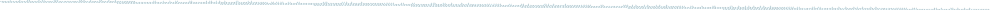 /* Data Flow Graph */
digraph dfg{
size="6.6";
node[color=lightblue1, style=filled];
"a[0][0]-1"->"mul-245"
"b[0][0]-82"->"mul-245"
"init-163"->"add-246"
"mul-245"->"add-246"
"a[0][1]-2"->"mul-247"
"b[1][0]-91"->"mul-247"
"add-246"->"add-248"
"mul-247"->"add-248"
"a[0][2]-3"->"mul-249"
"b[2][0]-100"->"mul-249"
"add-248"->"add-250"
"mul-249"->"add-250"
"a[0][3]-4"->"mul-251"
"b[3][0]-109"->"mul-251"
"add-250"->"add-252"
"mul-251"->"add-252"
"a[0][4]-5"->"mul-253"
"b[4][0]-118"->"mul-253"
"add-252"->"add-254"
"mul-253"->"add-254"
"a[0][5]-6"->"mul-255"
"b[5][0]-127"->"mul-255"
"add-254"->"add-256"
"mul-255"->"add-256"
"a[0][6]-7"->"mul-257"
"b[6][0]-136"->"mul-257"
"add-256"->"add-258"
"mul-257"->"add-258"
"a[0][7]-8"->"mul-259"
"b[7][0]-145"->"mul-259"
"add-258"->"add-260"
"mul-259"->"add-260"
"a[0][8]-9"->"mul-261"
"b[8][0]-154"->"mul-261"
"add-260"->"c[0][0]-164"
"mul-261"->"c[0][0]-164"
"a[0][0]-1"->"mul-262"
"b[0][1]-83"->"mul-262"
"init-163"->"add-263"
"mul-262"->"add-263"
"a[0][1]-2"->"mul-264"
"b[1][1]-92"->"mul-264"
"add-263"->"add-265"
"mul-264"->"add-265"
"a[0][2]-3"->"mul-266"
"b[2][1]-101"->"mul-266"
"add-265"->"add-267"
"mul-266"->"add-267"
"a[0][3]-4"->"mul-268"
"b[3][1]-110"->"mul-268"
"add-267"->"add-269"
"mul-268"->"add-269"
"a[0][4]-5"->"mul-270"
"b[4][1]-119"->"mul-270"
"add-269"->"add-271"
"mul-270"->"add-271"
"a[0][5]-6"->"mul-272"
"b[5][1]-128"->"mul-272"
"add-271"->"add-273"
"mul-272"->"add-273"
"a[0][6]-7"->"mul-274"
"b[6][1]-137"->"mul-274"
"add-273"->"add-275"
"mul-274"->"add-275"
"a[0][7]-8"->"mul-276"
"b[7][1]-146"->"mul-276"
"add-275"->"add-277"
"mul-276"->"add-277"
"a[0][8]-9"->"mul-278"
"b[8][1]-155"->"mul-278"
"add-277"->"c[0][1]-165"
"mul-278"->"c[0][1]-165"
"a[0][0]-1"->"mul-279"
"b[0][2]-84"->"mul-279"
"init-163"->"add-280"
"mul-279"->"add-280"
"a[0][1]-2"->"mul-281"
"b[1][2]-93"->"mul-281"
"add-280"->"add-282"
"mul-281"->"add-282"
"a[0][2]-3"->"mul-283"
"b[2][2]-102"->"mul-283"
"add-282"->"add-284"
"mul-283"->"add-284"
"a[0][3]-4"->"mul-285"
"b[3][2]-111"->"mul-285"
"add-284"->"add-286"
"mul-285"->"add-286"
"a[0][4]-5"->"mul-287"
"b[4][2]-120"->"mul-287"
"add-286"->"add-288"
"mul-287"->"add-288"
"a[0][5]-6"->"mul-289"
"b[5][2]-129"->"mul-289"
"add-288"->"add-290"
"mul-289"->"add-290"
"a[0][6]-7"->"mul-291"
"b[6][2]-138"->"mul-291"
"add-290"->"add-292"
"mul-291"->"add-292"
"a[0][7]-8"->"mul-293"
"b[7][2]-147"->"mul-293"
"add-292"->"add-294"
"mul-293"->"add-294"
"a[0][8]-9"->"mul-295"
"b[8][2]-156"->"mul-295"
"add-294"->"c[0][2]-166"
"mul-295"->"c[0][2]-166"
"a[0][0]-1"->"mul-296"
"b[0][3]-85"->"mul-296"
"init-163"->"add-297"
"mul-296"->"add-297"
"a[0][1]-2"->"mul-298"
"b[1][3]-94"->"mul-298"
"add-297"->"add-299"
"mul-298"->"add-299"
"a[0][2]-3"->"mul-300"
"b[2][3]-103"->"mul-300"
"add-299"->"add-301"
"mul-300"->"add-301"
"a[0][3]-4"->"mul-302"
"b[3][3]-112"->"mul-302"
"add-301"->"add-303"
"mul-302"->"add-303"
"a[0][4]-5"->"mul-304"
"b[4][3]-121"->"mul-304"
"add-303"->"add-305"
"mul-304"->"add-305"
"a[0][5]-6"->"mul-306"
"b[5][3]-130"->"mul-306"
"add-305"->"add-307"
"mul-306"->"add-307"
"a[0][6]-7"->"mul-308"
"b[6][3]-139"->"mul-308"
"add-307"->"add-309"
"mul-308"->"add-309"
"a[0][7]-8"->"mul-310"
"b[7][3]-148"->"mul-310"
"add-309"->"add-311"
"mul-310"->"add-311"
"a[0][8]-9"->"mul-312"
"b[8][3]-157"->"mul-312"
"add-311"->"c[0][3]-167"
"mul-312"->"c[0][3]-167"
"a[0][0]-1"->"mul-313"
"b[0][4]-86"->"mul-313"
"init-163"->"add-314"
"mul-313"->"add-314"
"a[0][1]-2"->"mul-315"
"b[1][4]-95"->"mul-315"
"add-314"->"add-316"
"mul-315"->"add-316"
"a[0][2]-3"->"mul-317"
"b[2][4]-104"->"mul-317"
"add-316"->"add-318"
"mul-317"->"add-318"
"a[0][3]-4"->"mul-319"
"b[3][4]-113"->"mul-319"
"add-318"->"add-320"
"mul-319"->"add-320"
"a[0][4]-5"->"mul-321"
"b[4][4]-122"->"mul-321"
"add-320"->"add-322"
"mul-321"->"add-322"
"a[0][5]-6"->"mul-323"
"b[5][4]-131"->"mul-323"
"add-322"->"add-324"
"mul-323"->"add-324"
"a[0][6]-7"->"mul-325"
"b[6][4]-140"->"mul-325"
"add-324"->"add-326"
"mul-325"->"add-326"
"a[0][7]-8"->"mul-327"
"b[7][4]-149"->"mul-327"
"add-326"->"add-328"
"mul-327"->"add-328"
"a[0][8]-9"->"mul-329"
"b[8][4]-158"->"mul-329"
"add-328"->"c[0][4]-168"
"mul-329"->"c[0][4]-168"
"a[0][0]-1"->"mul-330"
"b[0][5]-87"->"mul-330"
"init-163"->"add-331"
"mul-330"->"add-331"
"a[0][1]-2"->"mul-332"
"b[1][5]-96"->"mul-332"
"add-331"->"add-333"
"mul-332"->"add-333"
"a[0][2]-3"->"mul-334"
"b[2][5]-105"->"mul-334"
"add-333"->"add-335"
"mul-334"->"add-335"
"a[0][3]-4"->"mul-336"
"b[3][5]-114"->"mul-336"
"add-335"->"add-337"
"mul-336"->"add-337"
"a[0][4]-5"->"mul-338"
"b[4][5]-123"->"mul-338"
"add-337"->"add-339"
"mul-338"->"add-339"
"a[0][5]-6"->"mul-340"
"b[5][5]-132"->"mul-340"
"add-339"->"add-341"
"mul-340"->"add-341"
"a[0][6]-7"->"mul-342"
"b[6][5]-141"->"mul-342"
"add-341"->"add-343"
"mul-342"->"add-343"
"a[0][7]-8"->"mul-344"
"b[7][5]-150"->"mul-344"
"add-343"->"add-345"
"mul-344"->"add-345"
"a[0][8]-9"->"mul-346"
"b[8][5]-159"->"mul-346"
"add-345"->"c[0][5]-169"
"mul-346"->"c[0][5]-169"
"a[0][0]-1"->"mul-347"
"b[0][6]-88"->"mul-347"
"init-163"->"add-348"
"mul-347"->"add-348"
"a[0][1]-2"->"mul-349"
"b[1][6]-97"->"mul-349"
"add-348"->"add-350"
"mul-349"->"add-350"
"a[0][2]-3"->"mul-351"
"b[2][6]-106"->"mul-351"
"add-350"->"add-352"
"mul-351"->"add-352"
"a[0][3]-4"->"mul-353"
"b[3][6]-115"->"mul-353"
"add-352"->"add-354"
"mul-353"->"add-354"
"a[0][4]-5"->"mul-355"
"b[4][6]-124"->"mul-355"
"add-354"->"add-356"
"mul-355"->"add-356"
"a[0][5]-6"->"mul-357"
"b[5][6]-133"->"mul-357"
"add-356"->"add-358"
"mul-357"->"add-358"
"a[0][6]-7"->"mul-359"
"b[6][6]-142"->"mul-359"
"add-358"->"add-360"
"mul-359"->"add-360"
"a[0][7]-8"->"mul-361"
"b[7][6]-151"->"mul-361"
"add-360"->"add-362"
"mul-361"->"add-362"
"a[0][8]-9"->"mul-363"
"b[8][6]-160"->"mul-363"
"add-362"->"c[0][6]-170"
"mul-363"->"c[0][6]-170"
"a[0][0]-1"->"mul-364"
"b[0][7]-89"->"mul-364"
"init-163"->"add-365"
"mul-364"->"add-365"
"a[0][1]-2"->"mul-366"
"b[1][7]-98"->"mul-366"
"add-365"->"add-367"
"mul-366"->"add-367"
"a[0][2]-3"->"mul-368"
"b[2][7]-107"->"mul-368"
"add-367"->"add-369"
"mul-368"->"add-369"
"a[0][3]-4"->"mul-370"
"b[3][7]-116"->"mul-370"
"add-369"->"add-371"
"mul-370"->"add-371"
"a[0][4]-5"->"mul-372"
"b[4][7]-125"->"mul-372"
"add-371"->"add-373"
"mul-372"->"add-373"
"a[0][5]-6"->"mul-374"
"b[5][7]-134"->"mul-374"
"add-373"->"add-375"
"mul-374"->"add-375"
"a[0][6]-7"->"mul-376"
"b[6][7]-143"->"mul-376"
"add-375"->"add-377"
"mul-376"->"add-377"
"a[0][7]-8"->"mul-378"
"b[7][7]-152"->"mul-378"
"add-377"->"add-379"
"mul-378"->"add-379"
"a[0][8]-9"->"mul-380"
"b[8][7]-161"->"mul-380"
"add-379"->"c[0][7]-171"
"mul-380"->"c[0][7]-171"
"a[0][0]-1"->"mul-381"
"b[0][8]-90"->"mul-381"
"init-163"->"add-382"
"mul-381"->"add-382"
"a[0][1]-2"->"mul-383"
"b[1][8]-99"->"mul-383"
"add-382"->"add-384"
"mul-383"->"add-384"
"a[0][2]-3"->"mul-385"
"b[2][8]-108"->"mul-385"
"add-384"->"add-386"
"mul-385"->"add-386"
"a[0][3]-4"->"mul-387"
"b[3][8]-117"->"mul-387"
"add-386"->"add-388"
"mul-387"->"add-388"
"a[0][4]-5"->"mul-389"
"b[4][8]-126"->"mul-389"
"add-388"->"add-390"
"mul-389"->"add-390"
"a[0][5]-6"->"mul-391"
"b[5][8]-135"->"mul-391"
"add-390"->"add-392"
"mul-391"->"add-392"
"a[0][6]-7"->"mul-393"
"b[6][8]-144"->"mul-393"
"add-392"->"add-394"
"mul-393"->"add-394"
"a[0][7]-8"->"mul-395"
"b[7][8]-153"->"mul-395"
"add-394"->"add-396"
"mul-395"->"add-396"
"a[0][8]-9"->"mul-397"
"b[8][8]-162"->"mul-397"
"add-396"->"c[0][8]-172"
"mul-397"->"c[0][8]-172"
"a[1][0]-10"->"mul-398"
"b[0][0]-82"->"mul-398"
"init-163"->"add-399"
"mul-398"->"add-399"
"a[1][1]-11"->"mul-400"
"b[1][0]-91"->"mul-400"
"add-399"->"add-401"
"mul-400"->"add-401"
"a[1][2]-12"->"mul-402"
"b[2][0]-100"->"mul-402"
"add-401"->"add-403"
"mul-402"->"add-403"
"a[1][3]-13"->"mul-404"
"b[3][0]-109"->"mul-404"
"add-403"->"add-405"
"mul-404"->"add-405"
"a[1][4]-14"->"mul-406"
"b[4][0]-118"->"mul-406"
"add-405"->"add-407"
"mul-406"->"add-407"
"a[1][5]-15"->"mul-408"
"b[5][0]-127"->"mul-408"
"add-407"->"add-409"
"mul-408"->"add-409"
"a[1][6]-16"->"mul-410"
"b[6][0]-136"->"mul-410"
"add-409"->"add-411"
"mul-410"->"add-411"
"a[1][7]-17"->"mul-412"
"b[7][0]-145"->"mul-412"
"add-411"->"add-413"
"mul-412"->"add-413"
"a[1][8]-18"->"mul-414"
"b[8][0]-154"->"mul-414"
"add-413"->"c[1][0]-173"
"mul-414"->"c[1][0]-173"
"a[1][0]-10"->"mul-415"
"b[0][1]-83"->"mul-415"
"init-163"->"add-416"
"mul-415"->"add-416"
"a[1][1]-11"->"mul-417"
"b[1][1]-92"->"mul-417"
"add-416"->"add-418"
"mul-417"->"add-418"
"a[1][2]-12"->"mul-419"
"b[2][1]-101"->"mul-419"
"add-418"->"add-420"
"mul-419"->"add-420"
"a[1][3]-13"->"mul-421"
"b[3][1]-110"->"mul-421"
"add-420"->"add-422"
"mul-421"->"add-422"
"a[1][4]-14"->"mul-423"
"b[4][1]-119"->"mul-423"
"add-422"->"add-424"
"mul-423"->"add-424"
"a[1][5]-15"->"mul-425"
"b[5][1]-128"->"mul-425"
"add-424"->"add-426"
"mul-425"->"add-426"
"a[1][6]-16"->"mul-427"
"b[6][1]-137"->"mul-427"
"add-426"->"add-428"
"mul-427"->"add-428"
"a[1][7]-17"->"mul-429"
"b[7][1]-146"->"mul-429"
"add-428"->"add-430"
"mul-429"->"add-430"
"a[1][8]-18"->"mul-431"
"b[8][1]-155"->"mul-431"
"add-430"->"c[1][1]-174"
"mul-431"->"c[1][1]-174"
"a[1][0]-10"->"mul-432"
"b[0][2]-84"->"mul-432"
"init-163"->"add-433"
"mul-432"->"add-433"
"a[1][1]-11"->"mul-434"
"b[1][2]-93"->"mul-434"
"add-433"->"add-435"
"mul-434"->"add-435"
"a[1][2]-12"->"mul-436"
"b[2][2]-102"->"mul-436"
"add-435"->"add-437"
"mul-436"->"add-437"
"a[1][3]-13"->"mul-438"
"b[3][2]-111"->"mul-438"
"add-437"->"add-439"
"mul-438"->"add-439"
"a[1][4]-14"->"mul-440"
"b[4][2]-120"->"mul-440"
"add-439"->"add-441"
"mul-440"->"add-441"
"a[1][5]-15"->"mul-442"
"b[5][2]-129"->"mul-442"
"add-441"->"add-443"
"mul-442"->"add-443"
"a[1][6]-16"->"mul-444"
"b[6][2]-138"->"mul-444"
"add-443"->"add-445"
"mul-444"->"add-445"
"a[1][7]-17"->"mul-446"
"b[7][2]-147"->"mul-446"
"add-445"->"add-447"
"mul-446"->"add-447"
"a[1][8]-18"->"mul-448"
"b[8][2]-156"->"mul-448"
"add-447"->"c[1][2]-175"
"mul-448"->"c[1][2]-175"
"a[1][0]-10"->"mul-449"
"b[0][3]-85"->"mul-449"
"init-163"->"add-450"
"mul-449"->"add-450"
"a[1][1]-11"->"mul-451"
"b[1][3]-94"->"mul-451"
"add-450"->"add-452"
"mul-451"->"add-452"
"a[1][2]-12"->"mul-453"
"b[2][3]-103"->"mul-453"
"add-452"->"add-454"
"mul-453"->"add-454"
"a[1][3]-13"->"mul-455"
"b[3][3]-112"->"mul-455"
"add-454"->"add-456"
"mul-455"->"add-456"
"a[1][4]-14"->"mul-457"
"b[4][3]-121"->"mul-457"
"add-456"->"add-458"
"mul-457"->"add-458"
"a[1][5]-15"->"mul-459"
"b[5][3]-130"->"mul-459"
"add-458"->"add-460"
"mul-459"->"add-460"
"a[1][6]-16"->"mul-461"
"b[6][3]-139"->"mul-461"
"add-460"->"add-462"
"mul-461"->"add-462"
"a[1][7]-17"->"mul-463"
"b[7][3]-148"->"mul-463"
"add-462"->"add-464"
"mul-463"->"add-464"
"a[1][8]-18"->"mul-465"
"b[8][3]-157"->"mul-465"
"add-464"->"c[1][3]-176"
"mul-465"->"c[1][3]-176"
"a[1][0]-10"->"mul-466"
"b[0][4]-86"->"mul-466"
"init-163"->"add-467"
"mul-466"->"add-467"
"a[1][1]-11"->"mul-468"
"b[1][4]-95"->"mul-468"
"add-467"->"add-469"
"mul-468"->"add-469"
"a[1][2]-12"->"mul-470"
"b[2][4]-104"->"mul-470"
"add-469"->"add-471"
"mul-470"->"add-471"
"a[1][3]-13"->"mul-472"
"b[3][4]-113"->"mul-472"
"add-471"->"add-473"
"mul-472"->"add-473"
"a[1][4]-14"->"mul-474"
"b[4][4]-122"->"mul-474"
"add-473"->"add-475"
"mul-474"->"add-475"
"a[1][5]-15"->"mul-476"
"b[5][4]-131"->"mul-476"
"add-475"->"add-477"
"mul-476"->"add-477"
"a[1][6]-16"->"mul-478"
"b[6][4]-140"->"mul-478"
"add-477"->"add-479"
"mul-478"->"add-479"
"a[1][7]-17"->"mul-480"
"b[7][4]-149"->"mul-480"
"add-479"->"add-481"
"mul-480"->"add-481"
"a[1][8]-18"->"mul-482"
"b[8][4]-158"->"mul-482"
"add-481"->"c[1][4]-177"
"mul-482"->"c[1][4]-177"
"a[1][0]-10"->"mul-483"
"b[0][5]-87"->"mul-483"
"init-163"->"add-484"
"mul-483"->"add-484"
"a[1][1]-11"->"mul-485"
"b[1][5]-96"->"mul-485"
"add-484"->"add-486"
"mul-485"->"add-486"
"a[1][2]-12"->"mul-487"
"b[2][5]-105"->"mul-487"
"add-486"->"add-488"
"mul-487"->"add-488"
"a[1][3]-13"->"mul-489"
"b[3][5]-114"->"mul-489"
"add-488"->"add-490"
"mul-489"->"add-490"
"a[1][4]-14"->"mul-491"
"b[4][5]-123"->"mul-491"
"add-490"->"add-492"
"mul-491"->"add-492"
"a[1][5]-15"->"mul-493"
"b[5][5]-132"->"mul-493"
"add-492"->"add-494"
"mul-493"->"add-494"
"a[1][6]-16"->"mul-495"
"b[6][5]-141"->"mul-495"
"add-494"->"add-496"
"mul-495"->"add-496"
"a[1][7]-17"->"mul-497"
"b[7][5]-150"->"mul-497"
"add-496"->"add-498"
"mul-497"->"add-498"
"a[1][8]-18"->"mul-499"
"b[8][5]-159"->"mul-499"
"add-498"->"c[1][5]-178"
"mul-499"->"c[1][5]-178"
"a[1][0]-10"->"mul-500"
"b[0][6]-88"->"mul-500"
"init-163"->"add-501"
"mul-500"->"add-501"
"a[1][1]-11"->"mul-502"
"b[1][6]-97"->"mul-502"
"add-501"->"add-503"
"mul-502"->"add-503"
"a[1][2]-12"->"mul-504"
"b[2][6]-106"->"mul-504"
"add-503"->"add-505"
"mul-504"->"add-505"
"a[1][3]-13"->"mul-506"
"b[3][6]-115"->"mul-506"
"add-505"->"add-507"
"mul-506"->"add-507"
"a[1][4]-14"->"mul-508"
"b[4][6]-124"->"mul-508"
"add-507"->"add-509"
"mul-508"->"add-509"
"a[1][5]-15"->"mul-510"
"b[5][6]-133"->"mul-510"
"add-509"->"add-511"
"mul-510"->"add-511"
"a[1][6]-16"->"mul-512"
"b[6][6]-142"->"mul-512"
"add-511"->"add-513"
"mul-512"->"add-513"
"a[1][7]-17"->"mul-514"
"b[7][6]-151"->"mul-514"
"add-513"->"add-515"
"mul-514"->"add-515"
"a[1][8]-18"->"mul-516"
"b[8][6]-160"->"mul-516"
"add-515"->"c[1][6]-179"
"mul-516"->"c[1][6]-179"
"a[1][0]-10"->"mul-517"
"b[0][7]-89"->"mul-517"
"init-163"->"add-518"
"mul-517"->"add-518"
"a[1][1]-11"->"mul-519"
"b[1][7]-98"->"mul-519"
"add-518"->"add-520"
"mul-519"->"add-520"
"a[1][2]-12"->"mul-521"
"b[2][7]-107"->"mul-521"
"add-520"->"add-522"
"mul-521"->"add-522"
"a[1][3]-13"->"mul-523"
"b[3][7]-116"->"mul-523"
"add-522"->"add-524"
"mul-523"->"add-524"
"a[1][4]-14"->"mul-525"
"b[4][7]-125"->"mul-525"
"add-524"->"add-526"
"mul-525"->"add-526"
"a[1][5]-15"->"mul-527"
"b[5][7]-134"->"mul-527"
"add-526"->"add-528"
"mul-527"->"add-528"
"a[1][6]-16"->"mul-529"
"b[6][7]-143"->"mul-529"
"add-528"->"add-530"
"mul-529"->"add-530"
"a[1][7]-17"->"mul-531"
"b[7][7]-152"->"mul-531"
"add-530"->"add-532"
"mul-531"->"add-532"
"a[1][8]-18"->"mul-533"
"b[8][7]-161"->"mul-533"
"add-532"->"c[1][7]-180"
"mul-533"->"c[1][7]-180"
"a[1][0]-10"->"mul-534"
"b[0][8]-90"->"mul-534"
"init-163"->"add-535"
"mul-534"->"add-535"
"a[1][1]-11"->"mul-536"
"b[1][8]-99"->"mul-536"
"add-535"->"add-537"
"mul-536"->"add-537"
"a[1][2]-12"->"mul-538"
"b[2][8]-108"->"mul-538"
"add-537"->"add-539"
"mul-538"->"add-539"
"a[1][3]-13"->"mul-540"
"b[3][8]-117"->"mul-540"
"add-539"->"add-541"
"mul-540"->"add-541"
"a[1][4]-14"->"mul-542"
"b[4][8]-126"->"mul-542"
"add-541"->"add-543"
"mul-542"->"add-543"
"a[1][5]-15"->"mul-544"
"b[5][8]-135"->"mul-544"
"add-543"->"add-545"
"mul-544"->"add-545"
"a[1][6]-16"->"mul-546"
"b[6][8]-144"->"mul-546"
"add-545"->"add-547"
"mul-546"->"add-547"
"a[1][7]-17"->"mul-548"
"b[7][8]-153"->"mul-548"
"add-547"->"add-549"
"mul-548"->"add-549"
"a[1][8]-18"->"mul-550"
"b[8][8]-162"->"mul-550"
"add-549"->"c[1][8]-181"
"mul-550"->"c[1][8]-181"
"a[2][0]-19"->"mul-551"
"b[0][0]-82"->"mul-551"
"init-163"->"add-552"
"mul-551"->"add-552"
"a[2][1]-20"->"mul-553"
"b[1][0]-91"->"mul-553"
"add-552"->"add-554"
"mul-553"->"add-554"
"a[2][2]-21"->"mul-555"
"b[2][0]-100"->"mul-555"
"add-554"->"add-556"
"mul-555"->"add-556"
"a[2][3]-22"->"mul-557"
"b[3][0]-109"->"mul-557"
"add-556"->"add-558"
"mul-557"->"add-558"
"a[2][4]-23"->"mul-559"
"b[4][0]-118"->"mul-559"
"add-558"->"add-560"
"mul-559"->"add-560"
"a[2][5]-24"->"mul-561"
"b[5][0]-127"->"mul-561"
"add-560"->"add-562"
"mul-561"->"add-562"
"a[2][6]-25"->"mul-563"
"b[6][0]-136"->"mul-563"
"add-562"->"add-564"
"mul-563"->"add-564"
"a[2][7]-26"->"mul-565"
"b[7][0]-145"->"mul-565"
"add-564"->"add-566"
"mul-565"->"add-566"
"a[2][8]-27"->"mul-567"
"b[8][0]-154"->"mul-567"
"add-566"->"c[2][0]-182"
"mul-567"->"c[2][0]-182"
"a[2][0]-19"->"mul-568"
"b[0][1]-83"->"mul-568"
"init-163"->"add-569"
"mul-568"->"add-569"
"a[2][1]-20"->"mul-570"
"b[1][1]-92"->"mul-570"
"add-569"->"add-571"
"mul-570"->"add-571"
"a[2][2]-21"->"mul-572"
"b[2][1]-101"->"mul-572"
"add-571"->"add-573"
"mul-572"->"add-573"
"a[2][3]-22"->"mul-574"
"b[3][1]-110"->"mul-574"
"add-573"->"add-575"
"mul-574"->"add-575"
"a[2][4]-23"->"mul-576"
"b[4][1]-119"->"mul-576"
"add-575"->"add-577"
"mul-576"->"add-577"
"a[2][5]-24"->"mul-578"
"b[5][1]-128"->"mul-578"
"add-577"->"add-579"
"mul-578"->"add-579"
"a[2][6]-25"->"mul-580"
"b[6][1]-137"->"mul-580"
"add-579"->"add-581"
"mul-580"->"add-581"
"a[2][7]-26"->"mul-582"
"b[7][1]-146"->"mul-582"
"add-581"->"add-583"
"mul-582"->"add-583"
"a[2][8]-27"->"mul-584"
"b[8][1]-155"->"mul-584"
"add-583"->"c[2][1]-183"
"mul-584"->"c[2][1]-183"
"a[2][0]-19"->"mul-585"
"b[0][2]-84"->"mul-585"
"init-163"->"add-586"
"mul-585"->"add-586"
"a[2][1]-20"->"mul-587"
"b[1][2]-93"->"mul-587"
"add-586"->"add-588"
"mul-587"->"add-588"
"a[2][2]-21"->"mul-589"
"b[2][2]-102"->"mul-589"
"add-588"->"add-590"
"mul-589"->"add-590"
"a[2][3]-22"->"mul-591"
"b[3][2]-111"->"mul-591"
"add-590"->"add-592"
"mul-591"->"add-592"
"a[2][4]-23"->"mul-593"
"b[4][2]-120"->"mul-593"
"add-592"->"add-594"
"mul-593"->"add-594"
"a[2][5]-24"->"mul-595"
"b[5][2]-129"->"mul-595"
"add-594"->"add-596"
"mul-595"->"add-596"
"a[2][6]-25"->"mul-597"
"b[6][2]-138"->"mul-597"
"add-596"->"add-598"
"mul-597"->"add-598"
"a[2][7]-26"->"mul-599"
"b[7][2]-147"->"mul-599"
"add-598"->"add-600"
"mul-599"->"add-600"
"a[2][8]-27"->"mul-601"
"b[8][2]-156"->"mul-601"
"add-600"->"c[2][2]-184"
"mul-601"->"c[2][2]-184"
"a[2][0]-19"->"mul-602"
"b[0][3]-85"->"mul-602"
"init-163"->"add-603"
"mul-602"->"add-603"
"a[2][1]-20"->"mul-604"
"b[1][3]-94"->"mul-604"
"add-603"->"add-605"
"mul-604"->"add-605"
"a[2][2]-21"->"mul-606"
"b[2][3]-103"->"mul-606"
"add-605"->"add-607"
"mul-606"->"add-607"
"a[2][3]-22"->"mul-608"
"b[3][3]-112"->"mul-608"
"add-607"->"add-609"
"mul-608"->"add-609"
"a[2][4]-23"->"mul-610"
"b[4][3]-121"->"mul-610"
"add-609"->"add-611"
"mul-610"->"add-611"
"a[2][5]-24"->"mul-612"
"b[5][3]-130"->"mul-612"
"add-611"->"add-613"
"mul-612"->"add-613"
"a[2][6]-25"->"mul-614"
"b[6][3]-139"->"mul-614"
"add-613"->"add-615"
"mul-614"->"add-615"
"a[2][7]-26"->"mul-616"
"b[7][3]-148"->"mul-616"
"add-615"->"add-617"
"mul-616"->"add-617"
"a[2][8]-27"->"mul-618"
"b[8][3]-157"->"mul-618"
"add-617"->"c[2][3]-185"
"mul-618"->"c[2][3]-185"
"a[2][0]-19"->"mul-619"
"b[0][4]-86"->"mul-619"
"init-163"->"add-620"
"mul-619"->"add-620"
"a[2][1]-20"->"mul-621"
"b[1][4]-95"->"mul-621"
"add-620"->"add-622"
"mul-621"->"add-622"
"a[2][2]-21"->"mul-623"
"b[2][4]-104"->"mul-623"
"add-622"->"add-624"
"mul-623"->"add-624"
"a[2][3]-22"->"mul-625"
"b[3][4]-113"->"mul-625"
"add-624"->"add-626"
"mul-625"->"add-626"
"a[2][4]-23"->"mul-627"
"b[4][4]-122"->"mul-627"
"add-626"->"add-628"
"mul-627"->"add-628"
"a[2][5]-24"->"mul-629"
"b[5][4]-131"->"mul-629"
"add-628"->"add-630"
"mul-629"->"add-630"
"a[2][6]-25"->"mul-631"
"b[6][4]-140"->"mul-631"
"add-630"->"add-632"
"mul-631"->"add-632"
"a[2][7]-26"->"mul-633"
"b[7][4]-149"->"mul-633"
"add-632"->"add-634"
"mul-633"->"add-634"
"a[2][8]-27"->"mul-635"
"b[8][4]-158"->"mul-635"
"add-634"->"c[2][4]-186"
"mul-635"->"c[2][4]-186"
"a[2][0]-19"->"mul-636"
"b[0][5]-87"->"mul-636"
"init-163"->"add-637"
"mul-636"->"add-637"
"a[2][1]-20"->"mul-638"
"b[1][5]-96"->"mul-638"
"add-637"->"add-639"
"mul-638"->"add-639"
"a[2][2]-21"->"mul-640"
"b[2][5]-105"->"mul-640"
"add-639"->"add-641"
"mul-640"->"add-641"
"a[2][3]-22"->"mul-642"
"b[3][5]-114"->"mul-642"
"add-641"->"add-643"
"mul-642"->"add-643"
"a[2][4]-23"->"mul-644"
"b[4][5]-123"->"mul-644"
"add-643"->"add-645"
"mul-644"->"add-645"
"a[2][5]-24"->"mul-646"
"b[5][5]-132"->"mul-646"
"add-645"->"add-647"
"mul-646"->"add-647"
"a[2][6]-25"->"mul-648"
"b[6][5]-141"->"mul-648"
"add-647"->"add-649"
"mul-648"->"add-649"
"a[2][7]-26"->"mul-650"
"b[7][5]-150"->"mul-650"
"add-649"->"add-651"
"mul-650"->"add-651"
"a[2][8]-27"->"mul-652"
"b[8][5]-159"->"mul-652"
"add-651"->"c[2][5]-187"
"mul-652"->"c[2][5]-187"
"a[2][0]-19"->"mul-653"
"b[0][6]-88"->"mul-653"
"init-163"->"add-654"
"mul-653"->"add-654"
"a[2][1]-20"->"mul-655"
"b[1][6]-97"->"mul-655"
"add-654"->"add-656"
"mul-655"->"add-656"
"a[2][2]-21"->"mul-657"
"b[2][6]-106"->"mul-657"
"add-656"->"add-658"
"mul-657"->"add-658"
"a[2][3]-22"->"mul-659"
"b[3][6]-115"->"mul-659"
"add-658"->"add-660"
"mul-659"->"add-660"
"a[2][4]-23"->"mul-661"
"b[4][6]-124"->"mul-661"
"add-660"->"add-662"
"mul-661"->"add-662"
"a[2][5]-24"->"mul-663"
"b[5][6]-133"->"mul-663"
"add-662"->"add-664"
"mul-663"->"add-664"
"a[2][6]-25"->"mul-665"
"b[6][6]-142"->"mul-665"
"add-664"->"add-666"
"mul-665"->"add-666"
"a[2][7]-26"->"mul-667"
"b[7][6]-151"->"mul-667"
"add-666"->"add-668"
"mul-667"->"add-668"
"a[2][8]-27"->"mul-669"
"b[8][6]-160"->"mul-669"
"add-668"->"c[2][6]-188"
"mul-669"->"c[2][6]-188"
"a[2][0]-19"->"mul-670"
"b[0][7]-89"->"mul-670"
"init-163"->"add-671"
"mul-670"->"add-671"
"a[2][1]-20"->"mul-672"
"b[1][7]-98"->"mul-672"
"add-671"->"add-673"
"mul-672"->"add-673"
"a[2][2]-21"->"mul-674"
"b[2][7]-107"->"mul-674"
"add-673"->"add-675"
"mul-674"->"add-675"
"a[2][3]-22"->"mul-676"
"b[3][7]-116"->"mul-676"
"add-675"->"add-677"
"mul-676"->"add-677"
"a[2][4]-23"->"mul-678"
"b[4][7]-125"->"mul-678"
"add-677"->"add-679"
"mul-678"->"add-679"
"a[2][5]-24"->"mul-680"
"b[5][7]-134"->"mul-680"
"add-679"->"add-681"
"mul-680"->"add-681"
"a[2][6]-25"->"mul-682"
"b[6][7]-143"->"mul-682"
"add-681"->"add-683"
"mul-682"->"add-683"
"a[2][7]-26"->"mul-684"
"b[7][7]-152"->"mul-684"
"add-683"->"add-685"
"mul-684"->"add-685"
"a[2][8]-27"->"mul-686"
"b[8][7]-161"->"mul-686"
"add-685"->"c[2][7]-189"
"mul-686"->"c[2][7]-189"
"a[2][0]-19"->"mul-687"
"b[0][8]-90"->"mul-687"
"init-163"->"add-688"
"mul-687"->"add-688"
"a[2][1]-20"->"mul-689"
"b[1][8]-99"->"mul-689"
"add-688"->"add-690"
"mul-689"->"add-690"
"a[2][2]-21"->"mul-691"
"b[2][8]-108"->"mul-691"
"add-690"->"add-692"
"mul-691"->"add-692"
"a[2][3]-22"->"mul-693"
"b[3][8]-117"->"mul-693"
"add-692"->"add-694"
"mul-693"->"add-694"
"a[2][4]-23"->"mul-695"
"b[4][8]-126"->"mul-695"
"add-694"->"add-696"
"mul-695"->"add-696"
"a[2][5]-24"->"mul-697"
"b[5][8]-135"->"mul-697"
"add-696"->"add-698"
"mul-697"->"add-698"
"a[2][6]-25"->"mul-699"
"b[6][8]-144"->"mul-699"
"add-698"->"add-700"
"mul-699"->"add-700"
"a[2][7]-26"->"mul-701"
"b[7][8]-153"->"mul-701"
"add-700"->"add-702"
"mul-701"->"add-702"
"a[2][8]-27"->"mul-703"
"b[8][8]-162"->"mul-703"
"add-702"->"c[2][8]-190"
"mul-703"->"c[2][8]-190"
"a[3][0]-28"->"mul-704"
"b[0][0]-82"->"mul-704"
"init-163"->"add-705"
"mul-704"->"add-705"
"a[3][1]-29"->"mul-706"
"b[1][0]-91"->"mul-706"
"add-705"->"add-707"
"mul-706"->"add-707"
"a[3][2]-30"->"mul-708"
"b[2][0]-100"->"mul-708"
"add-707"->"add-709"
"mul-708"->"add-709"
"a[3][3]-31"->"mul-710"
"b[3][0]-109"->"mul-710"
"add-709"->"add-711"
"mul-710"->"add-711"
"a[3][4]-32"->"mul-712"
"b[4][0]-118"->"mul-712"
"add-711"->"add-713"
"mul-712"->"add-713"
"a[3][5]-33"->"mul-714"
"b[5][0]-127"->"mul-714"
"add-713"->"add-715"
"mul-714"->"add-715"
"a[3][6]-34"->"mul-716"
"b[6][0]-136"->"mul-716"
"add-715"->"add-717"
"mul-716"->"add-717"
"a[3][7]-35"->"mul-718"
"b[7][0]-145"->"mul-718"
"add-717"->"add-719"
"mul-718"->"add-719"
"a[3][8]-36"->"mul-720"
"b[8][0]-154"->"mul-720"
"add-719"->"c[3][0]-191"
"mul-720"->"c[3][0]-191"
"a[3][0]-28"->"mul-721"
"b[0][1]-83"->"mul-721"
"init-163"->"add-722"
"mul-721"->"add-722"
"a[3][1]-29"->"mul-723"
"b[1][1]-92"->"mul-723"
"add-722"->"add-724"
"mul-723"->"add-724"
"a[3][2]-30"->"mul-725"
"b[2][1]-101"->"mul-725"
"add-724"->"add-726"
"mul-725"->"add-726"
"a[3][3]-31"->"mul-727"
"b[3][1]-110"->"mul-727"
"add-726"->"add-728"
"mul-727"->"add-728"
"a[3][4]-32"->"mul-729"
"b[4][1]-119"->"mul-729"
"add-728"->"add-730"
"mul-729"->"add-730"
"a[3][5]-33"->"mul-731"
"b[5][1]-128"->"mul-731"
"add-730"->"add-732"
"mul-731"->"add-732"
"a[3][6]-34"->"mul-733"
"b[6][1]-137"->"mul-733"
"add-732"->"add-734"
"mul-733"->"add-734"
"a[3][7]-35"->"mul-735"
"b[7][1]-146"->"mul-735"
"add-734"->"add-736"
"mul-735"->"add-736"
"a[3][8]-36"->"mul-737"
"b[8][1]-155"->"mul-737"
"add-736"->"c[3][1]-192"
"mul-737"->"c[3][1]-192"
"a[3][0]-28"->"mul-738"
"b[0][2]-84"->"mul-738"
"init-163"->"add-739"
"mul-738"->"add-739"
"a[3][1]-29"->"mul-740"
"b[1][2]-93"->"mul-740"
"add-739"->"add-741"
"mul-740"->"add-741"
"a[3][2]-30"->"mul-742"
"b[2][2]-102"->"mul-742"
"add-741"->"add-743"
"mul-742"->"add-743"
"a[3][3]-31"->"mul-744"
"b[3][2]-111"->"mul-744"
"add-743"->"add-745"
"mul-744"->"add-745"
"a[3][4]-32"->"mul-746"
"b[4][2]-120"->"mul-746"
"add-745"->"add-747"
"mul-746"->"add-747"
"a[3][5]-33"->"mul-748"
"b[5][2]-129"->"mul-748"
"add-747"->"add-749"
"mul-748"->"add-749"
"a[3][6]-34"->"mul-750"
"b[6][2]-138"->"mul-750"
"add-749"->"add-751"
"mul-750"->"add-751"
"a[3][7]-35"->"mul-752"
"b[7][2]-147"->"mul-752"
"add-751"->"add-753"
"mul-752"->"add-753"
"a[3][8]-36"->"mul-754"
"b[8][2]-156"->"mul-754"
"add-753"->"c[3][2]-193"
"mul-754"->"c[3][2]-193"
"a[3][0]-28"->"mul-755"
"b[0][3]-85"->"mul-755"
"init-163"->"add-756"
"mul-755"->"add-756"
"a[3][1]-29"->"mul-757"
"b[1][3]-94"->"mul-757"
"add-756"->"add-758"
"mul-757"->"add-758"
"a[3][2]-30"->"mul-759"
"b[2][3]-103"->"mul-759"
"add-758"->"add-760"
"mul-759"->"add-760"
"a[3][3]-31"->"mul-761"
"b[3][3]-112"->"mul-761"
"add-760"->"add-762"
"mul-761"->"add-762"
"a[3][4]-32"->"mul-763"
"b[4][3]-121"->"mul-763"
"add-762"->"add-764"
"mul-763"->"add-764"
"a[3][5]-33"->"mul-765"
"b[5][3]-130"->"mul-765"
"add-764"->"add-766"
"mul-765"->"add-766"
"a[3][6]-34"->"mul-767"
"b[6][3]-139"->"mul-767"
"add-766"->"add-768"
"mul-767"->"add-768"
"a[3][7]-35"->"mul-769"
"b[7][3]-148"->"mul-769"
"add-768"->"add-770"
"mul-769"->"add-770"
"a[3][8]-36"->"mul-771"
"b[8][3]-157"->"mul-771"
"add-770"->"c[3][3]-194"
"mul-771"->"c[3][3]-194"
"a[3][0]-28"->"mul-772"
"b[0][4]-86"->"mul-772"
"init-163"->"add-773"
"mul-772"->"add-773"
"a[3][1]-29"->"mul-774"
"b[1][4]-95"->"mul-774"
"add-773"->"add-775"
"mul-774"->"add-775"
"a[3][2]-30"->"mul-776"
"b[2][4]-104"->"mul-776"
"add-775"->"add-777"
"mul-776"->"add-777"
"a[3][3]-31"->"mul-778"
"b[3][4]-113"->"mul-778"
"add-777"->"add-779"
"mul-778"->"add-779"
"a[3][4]-32"->"mul-780"
"b[4][4]-122"->"mul-780"
"add-779"->"add-781"
"mul-780"->"add-781"
"a[3][5]-33"->"mul-782"
"b[5][4]-131"->"mul-782"
"add-781"->"add-783"
"mul-782"->"add-783"
"a[3][6]-34"->"mul-784"
"b[6][4]-140"->"mul-784"
"add-783"->"add-785"
"mul-784"->"add-785"
"a[3][7]-35"->"mul-786"
"b[7][4]-149"->"mul-786"
"add-785"->"add-787"
"mul-786"->"add-787"
"a[3][8]-36"->"mul-788"
"b[8][4]-158"->"mul-788"
"add-787"->"c[3][4]-195"
"mul-788"->"c[3][4]-195"
"a[3][0]-28"->"mul-789"
"b[0][5]-87"->"mul-789"
"init-163"->"add-790"
"mul-789"->"add-790"
"a[3][1]-29"->"mul-791"
"b[1][5]-96"->"mul-791"
"add-790"->"add-792"
"mul-791"->"add-792"
"a[3][2]-30"->"mul-793"
"b[2][5]-105"->"mul-793"
"add-792"->"add-794"
"mul-793"->"add-794"
"a[3][3]-31"->"mul-795"
"b[3][5]-114"->"mul-795"
"add-794"->"add-796"
"mul-795"->"add-796"
"a[3][4]-32"->"mul-797"
"b[4][5]-123"->"mul-797"
"add-796"->"add-798"
"mul-797"->"add-798"
"a[3][5]-33"->"mul-799"
"b[5][5]-132"->"mul-799"
"add-798"->"add-800"
"mul-799"->"add-800"
"a[3][6]-34"->"mul-801"
"b[6][5]-141"->"mul-801"
"add-800"->"add-802"
"mul-801"->"add-802"
"a[3][7]-35"->"mul-803"
"b[7][5]-150"->"mul-803"
"add-802"->"add-804"
"mul-803"->"add-804"
"a[3][8]-36"->"mul-805"
"b[8][5]-159"->"mul-805"
"add-804"->"c[3][5]-196"
"mul-805"->"c[3][5]-196"
"a[3][0]-28"->"mul-806"
"b[0][6]-88"->"mul-806"
"init-163"->"add-807"
"mul-806"->"add-807"
"a[3][1]-29"->"mul-808"
"b[1][6]-97"->"mul-808"
"add-807"->"add-809"
"mul-808"->"add-809"
"a[3][2]-30"->"mul-810"
"b[2][6]-106"->"mul-810"
"add-809"->"add-811"
"mul-810"->"add-811"
"a[3][3]-31"->"mul-812"
"b[3][6]-115"->"mul-812"
"add-811"->"add-813"
"mul-812"->"add-813"
"a[3][4]-32"->"mul-814"
"b[4][6]-124"->"mul-814"
"add-813"->"add-815"
"mul-814"->"add-815"
"a[3][5]-33"->"mul-816"
"b[5][6]-133"->"mul-816"
"add-815"->"add-817"
"mul-816"->"add-817"
"a[3][6]-34"->"mul-818"
"b[6][6]-142"->"mul-818"
"add-817"->"add-819"
"mul-818"->"add-819"
"a[3][7]-35"->"mul-820"
"b[7][6]-151"->"mul-820"
"add-819"->"add-821"
"mul-820"->"add-821"
"a[3][8]-36"->"mul-822"
"b[8][6]-160"->"mul-822"
"add-821"->"c[3][6]-197"
"mul-822"->"c[3][6]-197"
"a[3][0]-28"->"mul-823"
"b[0][7]-89"->"mul-823"
"init-163"->"add-824"
"mul-823"->"add-824"
"a[3][1]-29"->"mul-825"
"b[1][7]-98"->"mul-825"
"add-824"->"add-826"
"mul-825"->"add-826"
"a[3][2]-30"->"mul-827"
"b[2][7]-107"->"mul-827"
"add-826"->"add-828"
"mul-827"->"add-828"
"a[3][3]-31"->"mul-829"
"b[3][7]-116"->"mul-829"
"add-828"->"add-830"
"mul-829"->"add-830"
"a[3][4]-32"->"mul-831"
"b[4][7]-125"->"mul-831"
"add-830"->"add-832"
"mul-831"->"add-832"
"a[3][5]-33"->"mul-833"
"b[5][7]-134"->"mul-833"
"add-832"->"add-834"
"mul-833"->"add-834"
"a[3][6]-34"->"mul-835"
"b[6][7]-143"->"mul-835"
"add-834"->"add-836"
"mul-835"->"add-836"
"a[3][7]-35"->"mul-837"
"b[7][7]-152"->"mul-837"
"add-836"->"add-838"
"mul-837"->"add-838"
"a[3][8]-36"->"mul-839"
"b[8][7]-161"->"mul-839"
"add-838"->"c[3][7]-198"
"mul-839"->"c[3][7]-198"
"a[3][0]-28"->"mul-840"
"b[0][8]-90"->"mul-840"
"init-163"->"add-841"
"mul-840"->"add-841"
"a[3][1]-29"->"mul-842"
"b[1][8]-99"->"mul-842"
"add-841"->"add-843"
"mul-842"->"add-843"
"a[3][2]-30"->"mul-844"
"b[2][8]-108"->"mul-844"
"add-843"->"add-845"
"mul-844"->"add-845"
"a[3][3]-31"->"mul-846"
"b[3][8]-117"->"mul-846"
"add-845"->"add-847"
"mul-846"->"add-847"
"a[3][4]-32"->"mul-848"
"b[4][8]-126"->"mul-848"
"add-847"->"add-849"
"mul-848"->"add-849"
"a[3][5]-33"->"mul-850"
"b[5][8]-135"->"mul-850"
"add-849"->"add-851"
"mul-850"->"add-851"
"a[3][6]-34"->"mul-852"
"b[6][8]-144"->"mul-852"
"add-851"->"add-853"
"mul-852"->"add-853"
"a[3][7]-35"->"mul-854"
"b[7][8]-153"->"mul-854"
"add-853"->"add-855"
"mul-854"->"add-855"
"a[3][8]-36"->"mul-856"
"b[8][8]-162"->"mul-856"
"add-855"->"c[3][8]-199"
"mul-856"->"c[3][8]-199"
"a[4][0]-37"->"mul-857"
"b[0][0]-82"->"mul-857"
"init-163"->"add-858"
"mul-857"->"add-858"
"a[4][1]-38"->"mul-859"
"b[1][0]-91"->"mul-859"
"add-858"->"add-860"
"mul-859"->"add-860"
"a[4][2]-39"->"mul-861"
"b[2][0]-100"->"mul-861"
"add-860"->"add-862"
"mul-861"->"add-862"
"a[4][3]-40"->"mul-863"
"b[3][0]-109"->"mul-863"
"add-862"->"add-864"
"mul-863"->"add-864"
"a[4][4]-41"->"mul-865"
"b[4][0]-118"->"mul-865"
"add-864"->"add-866"
"mul-865"->"add-866"
"a[4][5]-42"->"mul-867"
"b[5][0]-127"->"mul-867"
"add-866"->"add-868"
"mul-867"->"add-868"
"a[4][6]-43"->"mul-869"
"b[6][0]-136"->"mul-869"
"add-868"->"add-870"
"mul-869"->"add-870"
"a[4][7]-44"->"mul-871"
"b[7][0]-145"->"mul-871"
"add-870"->"add-872"
"mul-871"->"add-872"
"a[4][8]-45"->"mul-873"
"b[8][0]-154"->"mul-873"
"add-872"->"c[4][0]-200"
"mul-873"->"c[4][0]-200"
"a[4][0]-37"->"mul-874"
"b[0][1]-83"->"mul-874"
"init-163"->"add-875"
"mul-874"->"add-875"
"a[4][1]-38"->"mul-876"
"b[1][1]-92"->"mul-876"
"add-875"->"add-877"
"mul-876"->"add-877"
"a[4][2]-39"->"mul-878"
"b[2][1]-101"->"mul-878"
"add-877"->"add-879"
"mul-878"->"add-879"
"a[4][3]-40"->"mul-880"
"b[3][1]-110"->"mul-880"
"add-879"->"add-881"
"mul-880"->"add-881"
"a[4][4]-41"->"mul-882"
"b[4][1]-119"->"mul-882"
"add-881"->"add-883"
"mul-882"->"add-883"
"a[4][5]-42"->"mul-884"
"b[5][1]-128"->"mul-884"
"add-883"->"add-885"
"mul-884"->"add-885"
"a[4][6]-43"->"mul-886"
"b[6][1]-137"->"mul-886"
"add-885"->"add-887"
"mul-886"->"add-887"
"a[4][7]-44"->"mul-888"
"b[7][1]-146"->"mul-888"
"add-887"->"add-889"
"mul-888"->"add-889"
"a[4][8]-45"->"mul-890"
"b[8][1]-155"->"mul-890"
"add-889"->"c[4][1]-201"
"mul-890"->"c[4][1]-201"
"a[4][0]-37"->"mul-891"
"b[0][2]-84"->"mul-891"
"init-163"->"add-892"
"mul-891"->"add-892"
"a[4][1]-38"->"mul-893"
"b[1][2]-93"->"mul-893"
"add-892"->"add-894"
"mul-893"->"add-894"
"a[4][2]-39"->"mul-895"
"b[2][2]-102"->"mul-895"
"add-894"->"add-896"
"mul-895"->"add-896"
"a[4][3]-40"->"mul-897"
"b[3][2]-111"->"mul-897"
"add-896"->"add-898"
"mul-897"->"add-898"
"a[4][4]-41"->"mul-899"
"b[4][2]-120"->"mul-899"
"add-898"->"add-900"
"mul-899"->"add-900"
"a[4][5]-42"->"mul-901"
"b[5][2]-129"->"mul-901"
"add-900"->"add-902"
"mul-901"->"add-902"
"a[4][6]-43"->"mul-903"
"b[6][2]-138"->"mul-903"
"add-902"->"add-904"
"mul-903"->"add-904"
"a[4][7]-44"->"mul-905"
"b[7][2]-147"->"mul-905"
"add-904"->"add-906"
"mul-905"->"add-906"
"a[4][8]-45"->"mul-907"
"b[8][2]-156"->"mul-907"
"add-906"->"c[4][2]-202"
"mul-907"->"c[4][2]-202"
"a[4][0]-37"->"mul-908"
"b[0][3]-85"->"mul-908"
"init-163"->"add-909"
"mul-908"->"add-909"
"a[4][1]-38"->"mul-910"
"b[1][3]-94"->"mul-910"
"add-909"->"add-911"
"mul-910"->"add-911"
"a[4][2]-39"->"mul-912"
"b[2][3]-103"->"mul-912"
"add-911"->"add-913"
"mul-912"->"add-913"
"a[4][3]-40"->"mul-914"
"b[3][3]-112"->"mul-914"
"add-913"->"add-915"
"mul-914"->"add-915"
"a[4][4]-41"->"mul-916"
"b[4][3]-121"->"mul-916"
"add-915"->"add-917"
"mul-916"->"add-917"
"a[4][5]-42"->"mul-918"
"b[5][3]-130"->"mul-918"
"add-917"->"add-919"
"mul-918"->"add-919"
"a[4][6]-43"->"mul-920"
"b[6][3]-139"->"mul-920"
"add-919"->"add-921"
"mul-920"->"add-921"
"a[4][7]-44"->"mul-922"
"b[7][3]-148"->"mul-922"
"add-921"->"add-923"
"mul-922"->"add-923"
"a[4][8]-45"->"mul-924"
"b[8][3]-157"->"mul-924"
"add-923"->"c[4][3]-203"
"mul-924"->"c[4][3]-203"
"a[4][0]-37"->"mul-925"
"b[0][4]-86"->"mul-925"
"init-163"->"add-926"
"mul-925"->"add-926"
"a[4][1]-38"->"mul-927"
"b[1][4]-95"->"mul-927"
"add-926"->"add-928"
"mul-927"->"add-928"
"a[4][2]-39"->"mul-929"
"b[2][4]-104"->"mul-929"
"add-928"->"add-930"
"mul-929"->"add-930"
"a[4][3]-40"->"mul-931"
"b[3][4]-113"->"mul-931"
"add-930"->"add-932"
"mul-931"->"add-932"
"a[4][4]-41"->"mul-933"
"b[4][4]-122"->"mul-933"
"add-932"->"add-934"
"mul-933"->"add-934"
"a[4][5]-42"->"mul-935"
"b[5][4]-131"->"mul-935"
"add-934"->"add-936"
"mul-935"->"add-936"
"a[4][6]-43"->"mul-937"
"b[6][4]-140"->"mul-937"
"add-936"->"add-938"
"mul-937"->"add-938"
"a[4][7]-44"->"mul-939"
"b[7][4]-149"->"mul-939"
"add-938"->"add-940"
"mul-939"->"add-940"
"a[4][8]-45"->"mul-941"
"b[8][4]-158"->"mul-941"
"add-940"->"c[4][4]-204"
"mul-941"->"c[4][4]-204"
"a[4][0]-37"->"mul-942"
"b[0][5]-87"->"mul-942"
"init-163"->"add-943"
"mul-942"->"add-943"
"a[4][1]-38"->"mul-944"
"b[1][5]-96"->"mul-944"
"add-943"->"add-945"
"mul-944"->"add-945"
"a[4][2]-39"->"mul-946"
"b[2][5]-105"->"mul-946"
"add-945"->"add-947"
"mul-946"->"add-947"
"a[4][3]-40"->"mul-948"
"b[3][5]-114"->"mul-948"
"add-947"->"add-949"
"mul-948"->"add-949"
"a[4][4]-41"->"mul-950"
"b[4][5]-123"->"mul-950"
"add-949"->"add-951"
"mul-950"->"add-951"
"a[4][5]-42"->"mul-952"
"b[5][5]-132"->"mul-952"
"add-951"->"add-953"
"mul-952"->"add-953"
"a[4][6]-43"->"mul-954"
"b[6][5]-141"->"mul-954"
"add-953"->"add-955"
"mul-954"->"add-955"
"a[4][7]-44"->"mul-956"
"b[7][5]-150"->"mul-956"
"add-955"->"add-957"
"mul-956"->"add-957"
"a[4][8]-45"->"mul-958"
"b[8][5]-159"->"mul-958"
"add-957"->"c[4][5]-205"
"mul-958"->"c[4][5]-205"
"a[4][0]-37"->"mul-959"
"b[0][6]-88"->"mul-959"
"init-163"->"add-960"
"mul-959"->"add-960"
"a[4][1]-38"->"mul-961"
"b[1][6]-97"->"mul-961"
"add-960"->"add-962"
"mul-961"->"add-962"
"a[4][2]-39"->"mul-963"
"b[2][6]-106"->"mul-963"
"add-962"->"add-964"
"mul-963"->"add-964"
"a[4][3]-40"->"mul-965"
"b[3][6]-115"->"mul-965"
"add-964"->"add-966"
"mul-965"->"add-966"
"a[4][4]-41"->"mul-967"
"b[4][6]-124"->"mul-967"
"add-966"->"add-968"
"mul-967"->"add-968"
"a[4][5]-42"->"mul-969"
"b[5][6]-133"->"mul-969"
"add-968"->"add-970"
"mul-969"->"add-970"
"a[4][6]-43"->"mul-971"
"b[6][6]-142"->"mul-971"
"add-970"->"add-972"
"mul-971"->"add-972"
"a[4][7]-44"->"mul-973"
"b[7][6]-151"->"mul-973"
"add-972"->"add-974"
"mul-973"->"add-974"
"a[4][8]-45"->"mul-975"
"b[8][6]-160"->"mul-975"
"add-974"->"c[4][6]-206"
"mul-975"->"c[4][6]-206"
"a[4][0]-37"->"mul-976"
"b[0][7]-89"->"mul-976"
"init-163"->"add-977"
"mul-976"->"add-977"
"a[4][1]-38"->"mul-978"
"b[1][7]-98"->"mul-978"
"add-977"->"add-979"
"mul-978"->"add-979"
"a[4][2]-39"->"mul-980"
"b[2][7]-107"->"mul-980"
"add-979"->"add-981"
"mul-980"->"add-981"
"a[4][3]-40"->"mul-982"
"b[3][7]-116"->"mul-982"
"add-981"->"add-983"
"mul-982"->"add-983"
"a[4][4]-41"->"mul-984"
"b[4][7]-125"->"mul-984"
"add-983"->"add-985"
"mul-984"->"add-985"
"a[4][5]-42"->"mul-986"
"b[5][7]-134"->"mul-986"
"add-985"->"add-987"
"mul-986"->"add-987"
"a[4][6]-43"->"mul-988"
"b[6][7]-143"->"mul-988"
"add-987"->"add-989"
"mul-988"->"add-989"
"a[4][7]-44"->"mul-990"
"b[7][7]-152"->"mul-990"
"add-989"->"add-991"
"mul-990"->"add-991"
"a[4][8]-45"->"mul-992"
"b[8][7]-161"->"mul-992"
"add-991"->"c[4][7]-207"
"mul-992"->"c[4][7]-207"
"a[4][0]-37"->"mul-993"
"b[0][8]-90"->"mul-993"
"init-163"->"add-994"
"mul-993"->"add-994"
"a[4][1]-38"->"mul-995"
"b[1][8]-99"->"mul-995"
"add-994"->"add-996"
"mul-995"->"add-996"
"a[4][2]-39"->"mul-997"
"b[2][8]-108"->"mul-997"
"add-996"->"add-998"
"mul-997"->"add-998"
"a[4][3]-40"->"mul-999"
"b[3][8]-117"->"mul-999"
"add-998"->"add-1000"
"mul-999"->"add-1000"
"a[4][4]-41"->"mul-1001"
"b[4][8]-126"->"mul-1001"
"add-1000"->"add-1002"
"mul-1001"->"add-1002"
"a[4][5]-42"->"mul-1003"
"b[5][8]-135"->"mul-1003"
"add-1002"->"add-1004"
"mul-1003"->"add-1004"
"a[4][6]-43"->"mul-1005"
"b[6][8]-144"->"mul-1005"
"add-1004"->"add-1006"
"mul-1005"->"add-1006"
"a[4][7]-44"->"mul-1007"
"b[7][8]-153"->"mul-1007"
"add-1006"->"add-1008"
"mul-1007"->"add-1008"
"a[4][8]-45"->"mul-1009"
"b[8][8]-162"->"mul-1009"
"add-1008"->"c[4][8]-208"
"mul-1009"->"c[4][8]-208"
"a[5][0]-46"->"mul-1010"
"b[0][0]-82"->"mul-1010"
"init-163"->"add-1011"
"mul-1010"->"add-1011"
"a[5][1]-47"->"mul-1012"
"b[1][0]-91"->"mul-1012"
"add-1011"->"add-1013"
"mul-1012"->"add-1013"
"a[5][2]-48"->"mul-1014"
"b[2][0]-100"->"mul-1014"
"add-1013"->"add-1015"
"mul-1014"->"add-1015"
"a[5][3]-49"->"mul-1016"
"b[3][0]-109"->"mul-1016"
"add-1015"->"add-1017"
"mul-1016"->"add-1017"
"a[5][4]-50"->"mul-1018"
"b[4][0]-118"->"mul-1018"
"add-1017"->"add-1019"
"mul-1018"->"add-1019"
"a[5][5]-51"->"mul-1020"
"b[5][0]-127"->"mul-1020"
"add-1019"->"add-1021"
"mul-1020"->"add-1021"
"a[5][6]-52"->"mul-1022"
"b[6][0]-136"->"mul-1022"
"add-1021"->"add-1023"
"mul-1022"->"add-1023"
"a[5][7]-53"->"mul-1024"
"b[7][0]-145"->"mul-1024"
"add-1023"->"add-1025"
"mul-1024"->"add-1025"
"a[5][8]-54"->"mul-1026"
"b[8][0]-154"->"mul-1026"
"add-1025"->"c[5][0]-209"
"mul-1026"->"c[5][0]-209"
"a[5][0]-46"->"mul-1027"
"b[0][1]-83"->"mul-1027"
"init-163"->"add-1028"
"mul-1027"->"add-1028"
"a[5][1]-47"->"mul-1029"
"b[1][1]-92"->"mul-1029"
"add-1028"->"add-1030"
"mul-1029"->"add-1030"
"a[5][2]-48"->"mul-1031"
"b[2][1]-101"->"mul-1031"
"add-1030"->"add-1032"
"mul-1031"->"add-1032"
"a[5][3]-49"->"mul-1033"
"b[3][1]-110"->"mul-1033"
"add-1032"->"add-1034"
"mul-1033"->"add-1034"
"a[5][4]-50"->"mul-1035"
"b[4][1]-119"->"mul-1035"
"add-1034"->"add-1036"
"mul-1035"->"add-1036"
"a[5][5]-51"->"mul-1037"
"b[5][1]-128"->"mul-1037"
"add-1036"->"add-1038"
"mul-1037"->"add-1038"
"a[5][6]-52"->"mul-1039"
"b[6][1]-137"->"mul-1039"
"add-1038"->"add-1040"
"mul-1039"->"add-1040"
"a[5][7]-53"->"mul-1041"
"b[7][1]-146"->"mul-1041"
"add-1040"->"add-1042"
"mul-1041"->"add-1042"
"a[5][8]-54"->"mul-1043"
"b[8][1]-155"->"mul-1043"
"add-1042"->"c[5][1]-210"
"mul-1043"->"c[5][1]-210"
"a[5][0]-46"->"mul-1044"
"b[0][2]-84"->"mul-1044"
"init-163"->"add-1045"
"mul-1044"->"add-1045"
"a[5][1]-47"->"mul-1046"
"b[1][2]-93"->"mul-1046"
"add-1045"->"add-1047"
"mul-1046"->"add-1047"
"a[5][2]-48"->"mul-1048"
"b[2][2]-102"->"mul-1048"
"add-1047"->"add-1049"
"mul-1048"->"add-1049"
"a[5][3]-49"->"mul-1050"
"b[3][2]-111"->"mul-1050"
"add-1049"->"add-1051"
"mul-1050"->"add-1051"
"a[5][4]-50"->"mul-1052"
"b[4][2]-120"->"mul-1052"
"add-1051"->"add-1053"
"mul-1052"->"add-1053"
"a[5][5]-51"->"mul-1054"
"b[5][2]-129"->"mul-1054"
"add-1053"->"add-1055"
"mul-1054"->"add-1055"
"a[5][6]-52"->"mul-1056"
"b[6][2]-138"->"mul-1056"
"add-1055"->"add-1057"
"mul-1056"->"add-1057"
"a[5][7]-53"->"mul-1058"
"b[7][2]-147"->"mul-1058"
"add-1057"->"add-1059"
"mul-1058"->"add-1059"
"a[5][8]-54"->"mul-1060"
"b[8][2]-156"->"mul-1060"
"add-1059"->"c[5][2]-211"
"mul-1060"->"c[5][2]-211"
"a[5][0]-46"->"mul-1061"
"b[0][3]-85"->"mul-1061"
"init-163"->"add-1062"
"mul-1061"->"add-1062"
"a[5][1]-47"->"mul-1063"
"b[1][3]-94"->"mul-1063"
"add-1062"->"add-1064"
"mul-1063"->"add-1064"
"a[5][2]-48"->"mul-1065"
"b[2][3]-103"->"mul-1065"
"add-1064"->"add-1066"
"mul-1065"->"add-1066"
"a[5][3]-49"->"mul-1067"
"b[3][3]-112"->"mul-1067"
"add-1066"->"add-1068"
"mul-1067"->"add-1068"
"a[5][4]-50"->"mul-1069"
"b[4][3]-121"->"mul-1069"
"add-1068"->"add-1070"
"mul-1069"->"add-1070"
"a[5][5]-51"->"mul-1071"
"b[5][3]-130"->"mul-1071"
"add-1070"->"add-1072"
"mul-1071"->"add-1072"
"a[5][6]-52"->"mul-1073"
"b[6][3]-139"->"mul-1073"
"add-1072"->"add-1074"
"mul-1073"->"add-1074"
"a[5][7]-53"->"mul-1075"
"b[7][3]-148"->"mul-1075"
"add-1074"->"add-1076"
"mul-1075"->"add-1076"
"a[5][8]-54"->"mul-1077"
"b[8][3]-157"->"mul-1077"
"add-1076"->"c[5][3]-212"
"mul-1077"->"c[5][3]-212"
"a[5][0]-46"->"mul-1078"
"b[0][4]-86"->"mul-1078"
"init-163"->"add-1079"
"mul-1078"->"add-1079"
"a[5][1]-47"->"mul-1080"
"b[1][4]-95"->"mul-1080"
"add-1079"->"add-1081"
"mul-1080"->"add-1081"
"a[5][2]-48"->"mul-1082"
"b[2][4]-104"->"mul-1082"
"add-1081"->"add-1083"
"mul-1082"->"add-1083"
"a[5][3]-49"->"mul-1084"
"b[3][4]-113"->"mul-1084"
"add-1083"->"add-1085"
"mul-1084"->"add-1085"
"a[5][4]-50"->"mul-1086"
"b[4][4]-122"->"mul-1086"
"add-1085"->"add-1087"
"mul-1086"->"add-1087"
"a[5][5]-51"->"mul-1088"
"b[5][4]-131"->"mul-1088"
"add-1087"->"add-1089"
"mul-1088"->"add-1089"
"a[5][6]-52"->"mul-1090"
"b[6][4]-140"->"mul-1090"
"add-1089"->"add-1091"
"mul-1090"->"add-1091"
"a[5][7]-53"->"mul-1092"
"b[7][4]-149"->"mul-1092"
"add-1091"->"add-1093"
"mul-1092"->"add-1093"
"a[5][8]-54"->"mul-1094"
"b[8][4]-158"->"mul-1094"
"add-1093"->"c[5][4]-213"
"mul-1094"->"c[5][4]-213"
"a[5][0]-46"->"mul-1095"
"b[0][5]-87"->"mul-1095"
"init-163"->"add-1096"
"mul-1095"->"add-1096"
"a[5][1]-47"->"mul-1097"
"b[1][5]-96"->"mul-1097"
"add-1096"->"add-1098"
"mul-1097"->"add-1098"
"a[5][2]-48"->"mul-1099"
"b[2][5]-105"->"mul-1099"
"add-1098"->"add-1100"
"mul-1099"->"add-1100"
"a[5][3]-49"->"mul-1101"
"b[3][5]-114"->"mul-1101"
"add-1100"->"add-1102"
"mul-1101"->"add-1102"
"a[5][4]-50"->"mul-1103"
"b[4][5]-123"->"mul-1103"
"add-1102"->"add-1104"
"mul-1103"->"add-1104"
"a[5][5]-51"->"mul-1105"
"b[5][5]-132"->"mul-1105"
"add-1104"->"add-1106"
"mul-1105"->"add-1106"
"a[5][6]-52"->"mul-1107"
"b[6][5]-141"->"mul-1107"
"add-1106"->"add-1108"
"mul-1107"->"add-1108"
"a[5][7]-53"->"mul-1109"
"b[7][5]-150"->"mul-1109"
"add-1108"->"add-1110"
"mul-1109"->"add-1110"
"a[5][8]-54"->"mul-1111"
"b[8][5]-159"->"mul-1111"
"add-1110"->"c[5][5]-214"
"mul-1111"->"c[5][5]-214"
"a[5][0]-46"->"mul-1112"
"b[0][6]-88"->"mul-1112"
"init-163"->"add-1113"
"mul-1112"->"add-1113"
"a[5][1]-47"->"mul-1114"
"b[1][6]-97"->"mul-1114"
"add-1113"->"add-1115"
"mul-1114"->"add-1115"
"a[5][2]-48"->"mul-1116"
"b[2][6]-106"->"mul-1116"
"add-1115"->"add-1117"
"mul-1116"->"add-1117"
"a[5][3]-49"->"mul-1118"
"b[3][6]-115"->"mul-1118"
"add-1117"->"add-1119"
"mul-1118"->"add-1119"
"a[5][4]-50"->"mul-1120"
"b[4][6]-124"->"mul-1120"
"add-1119"->"add-1121"
"mul-1120"->"add-1121"
"a[5][5]-51"->"mul-1122"
"b[5][6]-133"->"mul-1122"
"add-1121"->"add-1123"
"mul-1122"->"add-1123"
"a[5][6]-52"->"mul-1124"
"b[6][6]-142"->"mul-1124"
"add-1123"->"add-1125"
"mul-1124"->"add-1125"
"a[5][7]-53"->"mul-1126"
"b[7][6]-151"->"mul-1126"
"add-1125"->"add-1127"
"mul-1126"->"add-1127"
"a[5][8]-54"->"mul-1128"
"b[8][6]-160"->"mul-1128"
"add-1127"->"c[5][6]-215"
"mul-1128"->"c[5][6]-215"
"a[5][0]-46"->"mul-1129"
"b[0][7]-89"->"mul-1129"
"init-163"->"add-1130"
"mul-1129"->"add-1130"
"a[5][1]-47"->"mul-1131"
"b[1][7]-98"->"mul-1131"
"add-1130"->"add-1132"
"mul-1131"->"add-1132"
"a[5][2]-48"->"mul-1133"
"b[2][7]-107"->"mul-1133"
"add-1132"->"add-1134"
"mul-1133"->"add-1134"
"a[5][3]-49"->"mul-1135"
"b[3][7]-116"->"mul-1135"
"add-1134"->"add-1136"
"mul-1135"->"add-1136"
"a[5][4]-50"->"mul-1137"
"b[4][7]-125"->"mul-1137"
"add-1136"->"add-1138"
"mul-1137"->"add-1138"
"a[5][5]-51"->"mul-1139"
"b[5][7]-134"->"mul-1139"
"add-1138"->"add-1140"
"mul-1139"->"add-1140"
"a[5][6]-52"->"mul-1141"
"b[6][7]-143"->"mul-1141"
"add-1140"->"add-1142"
"mul-1141"->"add-1142"
"a[5][7]-53"->"mul-1143"
"b[7][7]-152"->"mul-1143"
"add-1142"->"add-1144"
"mul-1143"->"add-1144"
"a[5][8]-54"->"mul-1145"
"b[8][7]-161"->"mul-1145"
"add-1144"->"c[5][7]-216"
"mul-1145"->"c[5][7]-216"
"a[5][0]-46"->"mul-1146"
"b[0][8]-90"->"mul-1146"
"init-163"->"add-1147"
"mul-1146"->"add-1147"
"a[5][1]-47"->"mul-1148"
"b[1][8]-99"->"mul-1148"
"add-1147"->"add-1149"
"mul-1148"->"add-1149"
"a[5][2]-48"->"mul-1150"
"b[2][8]-108"->"mul-1150"
"add-1149"->"add-1151"
"mul-1150"->"add-1151"
"a[5][3]-49"->"mul-1152"
"b[3][8]-117"->"mul-1152"
"add-1151"->"add-1153"
"mul-1152"->"add-1153"
"a[5][4]-50"->"mul-1154"
"b[4][8]-126"->"mul-1154"
"add-1153"->"add-1155"
"mul-1154"->"add-1155"
"a[5][5]-51"->"mul-1156"
"b[5][8]-135"->"mul-1156"
"add-1155"->"add-1157"
"mul-1156"->"add-1157"
"a[5][6]-52"->"mul-1158"
"b[6][8]-144"->"mul-1158"
"add-1157"->"add-1159"
"mul-1158"->"add-1159"
"a[5][7]-53"->"mul-1160"
"b[7][8]-153"->"mul-1160"
"add-1159"->"add-1161"
"mul-1160"->"add-1161"
"a[5][8]-54"->"mul-1162"
"b[8][8]-162"->"mul-1162"
"add-1161"->"c[5][8]-217"
"mul-1162"->"c[5][8]-217"
"a[6][0]-55"->"mul-1163"
"b[0][0]-82"->"mul-1163"
"init-163"->"add-1164"
"mul-1163"->"add-1164"
"a[6][1]-56"->"mul-1165"
"b[1][0]-91"->"mul-1165"
"add-1164"->"add-1166"
"mul-1165"->"add-1166"
"a[6][2]-57"->"mul-1167"
"b[2][0]-100"->"mul-1167"
"add-1166"->"add-1168"
"mul-1167"->"add-1168"
"a[6][3]-58"->"mul-1169"
"b[3][0]-109"->"mul-1169"
"add-1168"->"add-1170"
"mul-1169"->"add-1170"
"a[6][4]-59"->"mul-1171"
"b[4][0]-118"->"mul-1171"
"add-1170"->"add-1172"
"mul-1171"->"add-1172"
"a[6][5]-60"->"mul-1173"
"b[5][0]-127"->"mul-1173"
"add-1172"->"add-1174"
"mul-1173"->"add-1174"
"a[6][6]-61"->"mul-1175"
"b[6][0]-136"->"mul-1175"
"add-1174"->"add-1176"
"mul-1175"->"add-1176"
"a[6][7]-62"->"mul-1177"
"b[7][0]-145"->"mul-1177"
"add-1176"->"add-1178"
"mul-1177"->"add-1178"
"a[6][8]-63"->"mul-1179"
"b[8][0]-154"->"mul-1179"
"add-1178"->"c[6][0]-218"
"mul-1179"->"c[6][0]-218"
"a[6][0]-55"->"mul-1180"
"b[0][1]-83"->"mul-1180"
"init-163"->"add-1181"
"mul-1180"->"add-1181"
"a[6][1]-56"->"mul-1182"
"b[1][1]-92"->"mul-1182"
"add-1181"->"add-1183"
"mul-1182"->"add-1183"
"a[6][2]-57"->"mul-1184"
"b[2][1]-101"->"mul-1184"
"add-1183"->"add-1185"
"mul-1184"->"add-1185"
"a[6][3]-58"->"mul-1186"
"b[3][1]-110"->"mul-1186"
"add-1185"->"add-1187"
"mul-1186"->"add-1187"
"a[6][4]-59"->"mul-1188"
"b[4][1]-119"->"mul-1188"
"add-1187"->"add-1189"
"mul-1188"->"add-1189"
"a[6][5]-60"->"mul-1190"
"b[5][1]-128"->"mul-1190"
"add-1189"->"add-1191"
"mul-1190"->"add-1191"
"a[6][6]-61"->"mul-1192"
"b[6][1]-137"->"mul-1192"
"add-1191"->"add-1193"
"mul-1192"->"add-1193"
"a[6][7]-62"->"mul-1194"
"b[7][1]-146"->"mul-1194"
"add-1193"->"add-1195"
"mul-1194"->"add-1195"
"a[6][8]-63"->"mul-1196"
"b[8][1]-155"->"mul-1196"
"add-1195"->"c[6][1]-219"
"mul-1196"->"c[6][1]-219"
"a[6][0]-55"->"mul-1197"
"b[0][2]-84"->"mul-1197"
"init-163"->"add-1198"
"mul-1197"->"add-1198"
"a[6][1]-56"->"mul-1199"
"b[1][2]-93"->"mul-1199"
"add-1198"->"add-1200"
"mul-1199"->"add-1200"
"a[6][2]-57"->"mul-1201"
"b[2][2]-102"->"mul-1201"
"add-1200"->"add-1202"
"mul-1201"->"add-1202"
"a[6][3]-58"->"mul-1203"
"b[3][2]-111"->"mul-1203"
"add-1202"->"add-1204"
"mul-1203"->"add-1204"
"a[6][4]-59"->"mul-1205"
"b[4][2]-120"->"mul-1205"
"add-1204"->"add-1206"
"mul-1205"->"add-1206"
"a[6][5]-60"->"mul-1207"
"b[5][2]-129"->"mul-1207"
"add-1206"->"add-1208"
"mul-1207"->"add-1208"
"a[6][6]-61"->"mul-1209"
"b[6][2]-138"->"mul-1209"
"add-1208"->"add-1210"
"mul-1209"->"add-1210"
"a[6][7]-62"->"mul-1211"
"b[7][2]-147"->"mul-1211"
"add-1210"->"add-1212"
"mul-1211"->"add-1212"
"a[6][8]-63"->"mul-1213"
"b[8][2]-156"->"mul-1213"
"add-1212"->"c[6][2]-220"
"mul-1213"->"c[6][2]-220"
"a[6][0]-55"->"mul-1214"
"b[0][3]-85"->"mul-1214"
"init-163"->"add-1215"
"mul-1214"->"add-1215"
"a[6][1]-56"->"mul-1216"
"b[1][3]-94"->"mul-1216"
"add-1215"->"add-1217"
"mul-1216"->"add-1217"
"a[6][2]-57"->"mul-1218"
"b[2][3]-103"->"mul-1218"
"add-1217"->"add-1219"
"mul-1218"->"add-1219"
"a[6][3]-58"->"mul-1220"
"b[3][3]-112"->"mul-1220"
"add-1219"->"add-1221"
"mul-1220"->"add-1221"
"a[6][4]-59"->"mul-1222"
"b[4][3]-121"->"mul-1222"
"add-1221"->"add-1223"
"mul-1222"->"add-1223"
"a[6][5]-60"->"mul-1224"
"b[5][3]-130"->"mul-1224"
"add-1223"->"add-1225"
"mul-1224"->"add-1225"
"a[6][6]-61"->"mul-1226"
"b[6][3]-139"->"mul-1226"
"add-1225"->"add-1227"
"mul-1226"->"add-1227"
"a[6][7]-62"->"mul-1228"
"b[7][3]-148"->"mul-1228"
"add-1227"->"add-1229"
"mul-1228"->"add-1229"
"a[6][8]-63"->"mul-1230"
"b[8][3]-157"->"mul-1230"
"add-1229"->"c[6][3]-221"
"mul-1230"->"c[6][3]-221"
"a[6][0]-55"->"mul-1231"
"b[0][4]-86"->"mul-1231"
"init-163"->"add-1232"
"mul-1231"->"add-1232"
"a[6][1]-56"->"mul-1233"
"b[1][4]-95"->"mul-1233"
"add-1232"->"add-1234"
"mul-1233"->"add-1234"
"a[6][2]-57"->"mul-1235"
"b[2][4]-104"->"mul-1235"
"add-1234"->"add-1236"
"mul-1235"->"add-1236"
"a[6][3]-58"->"mul-1237"
"b[3][4]-113"->"mul-1237"
"add-1236"->"add-1238"
"mul-1237"->"add-1238"
"a[6][4]-59"->"mul-1239"
"b[4][4]-122"->"mul-1239"
"add-1238"->"add-1240"
"mul-1239"->"add-1240"
"a[6][5]-60"->"mul-1241"
"b[5][4]-131"->"mul-1241"
"add-1240"->"add-1242"
"mul-1241"->"add-1242"
"a[6][6]-61"->"mul-1243"
"b[6][4]-140"->"mul-1243"
"add-1242"->"add-1244"
"mul-1243"->"add-1244"
"a[6][7]-62"->"mul-1245"
"b[7][4]-149"->"mul-1245"
"add-1244"->"add-1246"
"mul-1245"->"add-1246"
"a[6][8]-63"->"mul-1247"
"b[8][4]-158"->"mul-1247"
"add-1246"->"c[6][4]-222"
"mul-1247"->"c[6][4]-222"
"a[6][0]-55"->"mul-1248"
"b[0][5]-87"->"mul-1248"
"init-163"->"add-1249"
"mul-1248"->"add-1249"
"a[6][1]-56"->"mul-1250"
"b[1][5]-96"->"mul-1250"
"add-1249"->"add-1251"
"mul-1250"->"add-1251"
"a[6][2]-57"->"mul-1252"
"b[2][5]-105"->"mul-1252"
"add-1251"->"add-1253"
"mul-1252"->"add-1253"
"a[6][3]-58"->"mul-1254"
"b[3][5]-114"->"mul-1254"
"add-1253"->"add-1255"
"mul-1254"->"add-1255"
"a[6][4]-59"->"mul-1256"
"b[4][5]-123"->"mul-1256"
"add-1255"->"add-1257"
"mul-1256"->"add-1257"
"a[6][5]-60"->"mul-1258"
"b[5][5]-132"->"mul-1258"
"add-1257"->"add-1259"
"mul-1258"->"add-1259"
"a[6][6]-61"->"mul-1260"
"b[6][5]-141"->"mul-1260"
"add-1259"->"add-1261"
"mul-1260"->"add-1261"
"a[6][7]-62"->"mul-1262"
"b[7][5]-150"->"mul-1262"
"add-1261"->"add-1263"
"mul-1262"->"add-1263"
"a[6][8]-63"->"mul-1264"
"b[8][5]-159"->"mul-1264"
"add-1263"->"c[6][5]-223"
"mul-1264"->"c[6][5]-223"
"a[6][0]-55"->"mul-1265"
"b[0][6]-88"->"mul-1265"
"init-163"->"add-1266"
"mul-1265"->"add-1266"
"a[6][1]-56"->"mul-1267"
"b[1][6]-97"->"mul-1267"
"add-1266"->"add-1268"
"mul-1267"->"add-1268"
"a[6][2]-57"->"mul-1269"
"b[2][6]-106"->"mul-1269"
"add-1268"->"add-1270"
"mul-1269"->"add-1270"
"a[6][3]-58"->"mul-1271"
"b[3][6]-115"->"mul-1271"
"add-1270"->"add-1272"
"mul-1271"->"add-1272"
"a[6][4]-59"->"mul-1273"
"b[4][6]-124"->"mul-1273"
"add-1272"->"add-1274"
"mul-1273"->"add-1274"
"a[6][5]-60"->"mul-1275"
"b[5][6]-133"->"mul-1275"
"add-1274"->"add-1276"
"mul-1275"->"add-1276"
"a[6][6]-61"->"mul-1277"
"b[6][6]-142"->"mul-1277"
"add-1276"->"add-1278"
"mul-1277"->"add-1278"
"a[6][7]-62"->"mul-1279"
"b[7][6]-151"->"mul-1279"
"add-1278"->"add-1280"
"mul-1279"->"add-1280"
"a[6][8]-63"->"mul-1281"
"b[8][6]-160"->"mul-1281"
"add-1280"->"c[6][6]-224"
"mul-1281"->"c[6][6]-224"
"a[6][0]-55"->"mul-1282"
"b[0][7]-89"->"mul-1282"
"init-163"->"add-1283"
"mul-1282"->"add-1283"
"a[6][1]-56"->"mul-1284"
"b[1][7]-98"->"mul-1284"
"add-1283"->"add-1285"
"mul-1284"->"add-1285"
"a[6][2]-57"->"mul-1286"
"b[2][7]-107"->"mul-1286"
"add-1285"->"add-1287"
"mul-1286"->"add-1287"
"a[6][3]-58"->"mul-1288"
"b[3][7]-116"->"mul-1288"
"add-1287"->"add-1289"
"mul-1288"->"add-1289"
"a[6][4]-59"->"mul-1290"
"b[4][7]-125"->"mul-1290"
"add-1289"->"add-1291"
"mul-1290"->"add-1291"
"a[6][5]-60"->"mul-1292"
"b[5][7]-134"->"mul-1292"
"add-1291"->"add-1293"
"mul-1292"->"add-1293"
"a[6][6]-61"->"mul-1294"
"b[6][7]-143"->"mul-1294"
"add-1293"->"add-1295"
"mul-1294"->"add-1295"
"a[6][7]-62"->"mul-1296"
"b[7][7]-152"->"mul-1296"
"add-1295"->"add-1297"
"mul-1296"->"add-1297"
"a[6][8]-63"->"mul-1298"
"b[8][7]-161"->"mul-1298"
"add-1297"->"c[6][7]-225"
"mul-1298"->"c[6][7]-225"
"a[6][0]-55"->"mul-1299"
"b[0][8]-90"->"mul-1299"
"init-163"->"add-1300"
"mul-1299"->"add-1300"
"a[6][1]-56"->"mul-1301"
"b[1][8]-99"->"mul-1301"
"add-1300"->"add-1302"
"mul-1301"->"add-1302"
"a[6][2]-57"->"mul-1303"
"b[2][8]-108"->"mul-1303"
"add-1302"->"add-1304"
"mul-1303"->"add-1304"
"a[6][3]-58"->"mul-1305"
"b[3][8]-117"->"mul-1305"
"add-1304"->"add-1306"
"mul-1305"->"add-1306"
"a[6][4]-59"->"mul-1307"
"b[4][8]-126"->"mul-1307"
"add-1306"->"add-1308"
"mul-1307"->"add-1308"
"a[6][5]-60"->"mul-1309"
"b[5][8]-135"->"mul-1309"
"add-1308"->"add-1310"
"mul-1309"->"add-1310"
"a[6][6]-61"->"mul-1311"
"b[6][8]-144"->"mul-1311"
"add-1310"->"add-1312"
"mul-1311"->"add-1312"
"a[6][7]-62"->"mul-1313"
"b[7][8]-153"->"mul-1313"
"add-1312"->"add-1314"
"mul-1313"->"add-1314"
"a[6][8]-63"->"mul-1315"
"b[8][8]-162"->"mul-1315"
"add-1314"->"c[6][8]-226"
"mul-1315"->"c[6][8]-226"
"a[7][0]-64"->"mul-1316"
"b[0][0]-82"->"mul-1316"
"init-163"->"add-1317"
"mul-1316"->"add-1317"
"a[7][1]-65"->"mul-1318"
"b[1][0]-91"->"mul-1318"
"add-1317"->"add-1319"
"mul-1318"->"add-1319"
"a[7][2]-66"->"mul-1320"
"b[2][0]-100"->"mul-1320"
"add-1319"->"add-1321"
"mul-1320"->"add-1321"
"a[7][3]-67"->"mul-1322"
"b[3][0]-109"->"mul-1322"
"add-1321"->"add-1323"
"mul-1322"->"add-1323"
"a[7][4]-68"->"mul-1324"
"b[4][0]-118"->"mul-1324"
"add-1323"->"add-1325"
"mul-1324"->"add-1325"
"a[7][5]-69"->"mul-1326"
"b[5][0]-127"->"mul-1326"
"add-1325"->"add-1327"
"mul-1326"->"add-1327"
"a[7][6]-70"->"mul-1328"
"b[6][0]-136"->"mul-1328"
"add-1327"->"add-1329"
"mul-1328"->"add-1329"
"a[7][7]-71"->"mul-1330"
"b[7][0]-145"->"mul-1330"
"add-1329"->"add-1331"
"mul-1330"->"add-1331"
"a[7][8]-72"->"mul-1332"
"b[8][0]-154"->"mul-1332"
"add-1331"->"c[7][0]-227"
"mul-1332"->"c[7][0]-227"
"a[7][0]-64"->"mul-1333"
"b[0][1]-83"->"mul-1333"
"init-163"->"add-1334"
"mul-1333"->"add-1334"
"a[7][1]-65"->"mul-1335"
"b[1][1]-92"->"mul-1335"
"add-1334"->"add-1336"
"mul-1335"->"add-1336"
"a[7][2]-66"->"mul-1337"
"b[2][1]-101"->"mul-1337"
"add-1336"->"add-1338"
"mul-1337"->"add-1338"
"a[7][3]-67"->"mul-1339"
"b[3][1]-110"->"mul-1339"
"add-1338"->"add-1340"
"mul-1339"->"add-1340"
"a[7][4]-68"->"mul-1341"
"b[4][1]-119"->"mul-1341"
"add-1340"->"add-1342"
"mul-1341"->"add-1342"
"a[7][5]-69"->"mul-1343"
"b[5][1]-128"->"mul-1343"
"add-1342"->"add-1344"
"mul-1343"->"add-1344"
"a[7][6]-70"->"mul-1345"
"b[6][1]-137"->"mul-1345"
"add-1344"->"add-1346"
"mul-1345"->"add-1346"
"a[7][7]-71"->"mul-1347"
"b[7][1]-146"->"mul-1347"
"add-1346"->"add-1348"
"mul-1347"->"add-1348"
"a[7][8]-72"->"mul-1349"
"b[8][1]-155"->"mul-1349"
"add-1348"->"c[7][1]-228"
"mul-1349"->"c[7][1]-228"
"a[7][0]-64"->"mul-1350"
"b[0][2]-84"->"mul-1350"
"init-163"->"add-1351"
"mul-1350"->"add-1351"
"a[7][1]-65"->"mul-1352"
"b[1][2]-93"->"mul-1352"
"add-1351"->"add-1353"
"mul-1352"->"add-1353"
"a[7][2]-66"->"mul-1354"
"b[2][2]-102"->"mul-1354"
"add-1353"->"add-1355"
"mul-1354"->"add-1355"
"a[7][3]-67"->"mul-1356"
"b[3][2]-111"->"mul-1356"
"add-1355"->"add-1357"
"mul-1356"->"add-1357"
"a[7][4]-68"->"mul-1358"
"b[4][2]-120"->"mul-1358"
"add-1357"->"add-1359"
"mul-1358"->"add-1359"
"a[7][5]-69"->"mul-1360"
"b[5][2]-129"->"mul-1360"
"add-1359"->"add-1361"
"mul-1360"->"add-1361"
"a[7][6]-70"->"mul-1362"
"b[6][2]-138"->"mul-1362"
"add-1361"->"add-1363"
"mul-1362"->"add-1363"
"a[7][7]-71"->"mul-1364"
"b[7][2]-147"->"mul-1364"
"add-1363"->"add-1365"
"mul-1364"->"add-1365"
"a[7][8]-72"->"mul-1366"
"b[8][2]-156"->"mul-1366"
"add-1365"->"c[7][2]-229"
"mul-1366"->"c[7][2]-229"
"a[7][0]-64"->"mul-1367"
"b[0][3]-85"->"mul-1367"
"init-163"->"add-1368"
"mul-1367"->"add-1368"
"a[7][1]-65"->"mul-1369"
"b[1][3]-94"->"mul-1369"
"add-1368"->"add-1370"
"mul-1369"->"add-1370"
"a[7][2]-66"->"mul-1371"
"b[2][3]-103"->"mul-1371"
"add-1370"->"add-1372"
"mul-1371"->"add-1372"
"a[7][3]-67"->"mul-1373"
"b[3][3]-112"->"mul-1373"
"add-1372"->"add-1374"
"mul-1373"->"add-1374"
"a[7][4]-68"->"mul-1375"
"b[4][3]-121"->"mul-1375"
"add-1374"->"add-1376"
"mul-1375"->"add-1376"
"a[7][5]-69"->"mul-1377"
"b[5][3]-130"->"mul-1377"
"add-1376"->"add-1378"
"mul-1377"->"add-1378"
"a[7][6]-70"->"mul-1379"
"b[6][3]-139"->"mul-1379"
"add-1378"->"add-1380"
"mul-1379"->"add-1380"
"a[7][7]-71"->"mul-1381"
"b[7][3]-148"->"mul-1381"
"add-1380"->"add-1382"
"mul-1381"->"add-1382"
"a[7][8]-72"->"mul-1383"
"b[8][3]-157"->"mul-1383"
"add-1382"->"c[7][3]-230"
"mul-1383"->"c[7][3]-230"
"a[7][0]-64"->"mul-1384"
"b[0][4]-86"->"mul-1384"
"init-163"->"add-1385"
"mul-1384"->"add-1385"
"a[7][1]-65"->"mul-1386"
"b[1][4]-95"->"mul-1386"
"add-1385"->"add-1387"
"mul-1386"->"add-1387"
"a[7][2]-66"->"mul-1388"
"b[2][4]-104"->"mul-1388"
"add-1387"->"add-1389"
"mul-1388"->"add-1389"
"a[7][3]-67"->"mul-1390"
"b[3][4]-113"->"mul-1390"
"add-1389"->"add-1391"
"mul-1390"->"add-1391"
"a[7][4]-68"->"mul-1392"
"b[4][4]-122"->"mul-1392"
"add-1391"->"add-1393"
"mul-1392"->"add-1393"
"a[7][5]-69"->"mul-1394"
"b[5][4]-131"->"mul-1394"
"add-1393"->"add-1395"
"mul-1394"->"add-1395"
"a[7][6]-70"->"mul-1396"
"b[6][4]-140"->"mul-1396"
"add-1395"->"add-1397"
"mul-1396"->"add-1397"
"a[7][7]-71"->"mul-1398"
"b[7][4]-149"->"mul-1398"
"add-1397"->"add-1399"
"mul-1398"->"add-1399"
"a[7][8]-72"->"mul-1400"
"b[8][4]-158"->"mul-1400"
"add-1399"->"c[7][4]-231"
"mul-1400"->"c[7][4]-231"
"a[7][0]-64"->"mul-1401"
"b[0][5]-87"->"mul-1401"
"init-163"->"add-1402"
"mul-1401"->"add-1402"
"a[7][1]-65"->"mul-1403"
"b[1][5]-96"->"mul-1403"
"add-1402"->"add-1404"
"mul-1403"->"add-1404"
"a[7][2]-66"->"mul-1405"
"b[2][5]-105"->"mul-1405"
"add-1404"->"add-1406"
"mul-1405"->"add-1406"
"a[7][3]-67"->"mul-1407"
"b[3][5]-114"->"mul-1407"
"add-1406"->"add-1408"
"mul-1407"->"add-1408"
"a[7][4]-68"->"mul-1409"
"b[4][5]-123"->"mul-1409"
"add-1408"->"add-1410"
"mul-1409"->"add-1410"
"a[7][5]-69"->"mul-1411"
"b[5][5]-132"->"mul-1411"
"add-1410"->"add-1412"
"mul-1411"->"add-1412"
"a[7][6]-70"->"mul-1413"
"b[6][5]-141"->"mul-1413"
"add-1412"->"add-1414"
"mul-1413"->"add-1414"
"a[7][7]-71"->"mul-1415"
"b[7][5]-150"->"mul-1415"
"add-1414"->"add-1416"
"mul-1415"->"add-1416"
"a[7][8]-72"->"mul-1417"
"b[8][5]-159"->"mul-1417"
"add-1416"->"c[7][5]-232"
"mul-1417"->"c[7][5]-232"
"a[7][0]-64"->"mul-1418"
"b[0][6]-88"->"mul-1418"
"init-163"->"add-1419"
"mul-1418"->"add-1419"
"a[7][1]-65"->"mul-1420"
"b[1][6]-97"->"mul-1420"
"add-1419"->"add-1421"
"mul-1420"->"add-1421"
"a[7][2]-66"->"mul-1422"
"b[2][6]-106"->"mul-1422"
"add-1421"->"add-1423"
"mul-1422"->"add-1423"
"a[7][3]-67"->"mul-1424"
"b[3][6]-115"->"mul-1424"
"add-1423"->"add-1425"
"mul-1424"->"add-1425"
"a[7][4]-68"->"mul-1426"
"b[4][6]-124"->"mul-1426"
"add-1425"->"add-1427"
"mul-1426"->"add-1427"
"a[7][5]-69"->"mul-1428"
"b[5][6]-133"->"mul-1428"
"add-1427"->"add-1429"
"mul-1428"->"add-1429"
"a[7][6]-70"->"mul-1430"
"b[6][6]-142"->"mul-1430"
"add-1429"->"add-1431"
"mul-1430"->"add-1431"
"a[7][7]-71"->"mul-1432"
"b[7][6]-151"->"mul-1432"
"add-1431"->"add-1433"
"mul-1432"->"add-1433"
"a[7][8]-72"->"mul-1434"
"b[8][6]-160"->"mul-1434"
"add-1433"->"c[7][6]-233"
"mul-1434"->"c[7][6]-233"
"a[7][0]-64"->"mul-1435"
"b[0][7]-89"->"mul-1435"
"init-163"->"add-1436"
"mul-1435"->"add-1436"
"a[7][1]-65"->"mul-1437"
"b[1][7]-98"->"mul-1437"
"add-1436"->"add-1438"
"mul-1437"->"add-1438"
"a[7][2]-66"->"mul-1439"
"b[2][7]-107"->"mul-1439"
"add-1438"->"add-1440"
"mul-1439"->"add-1440"
"a[7][3]-67"->"mul-1441"
"b[3][7]-116"->"mul-1441"
"add-1440"->"add-1442"
"mul-1441"->"add-1442"
"a[7][4]-68"->"mul-1443"
"b[4][7]-125"->"mul-1443"
"add-1442"->"add-1444"
"mul-1443"->"add-1444"
"a[7][5]-69"->"mul-1445"
"b[5][7]-134"->"mul-1445"
"add-1444"->"add-1446"
"mul-1445"->"add-1446"
"a[7][6]-70"->"mul-1447"
"b[6][7]-143"->"mul-1447"
"add-1446"->"add-1448"
"mul-1447"->"add-1448"
"a[7][7]-71"->"mul-1449"
"b[7][7]-152"->"mul-1449"
"add-1448"->"add-1450"
"mul-1449"->"add-1450"
"a[7][8]-72"->"mul-1451"
"b[8][7]-161"->"mul-1451"
"add-1450"->"c[7][7]-234"
"mul-1451"->"c[7][7]-234"
"a[7][0]-64"->"mul-1452"
"b[0][8]-90"->"mul-1452"
"init-163"->"add-1453"
"mul-1452"->"add-1453"
"a[7][1]-65"->"mul-1454"
"b[1][8]-99"->"mul-1454"
"add-1453"->"add-1455"
"mul-1454"->"add-1455"
"a[7][2]-66"->"mul-1456"
"b[2][8]-108"->"mul-1456"
"add-1455"->"add-1457"
"mul-1456"->"add-1457"
"a[7][3]-67"->"mul-1458"
"b[3][8]-117"->"mul-1458"
"add-1457"->"add-1459"
"mul-1458"->"add-1459"
"a[7][4]-68"->"mul-1460"
"b[4][8]-126"->"mul-1460"
"add-1459"->"add-1461"
"mul-1460"->"add-1461"
"a[7][5]-69"->"mul-1462"
"b[5][8]-135"->"mul-1462"
"add-1461"->"add-1463"
"mul-1462"->"add-1463"
"a[7][6]-70"->"mul-1464"
"b[6][8]-144"->"mul-1464"
"add-1463"->"add-1465"
"mul-1464"->"add-1465"
"a[7][7]-71"->"mul-1466"
"b[7][8]-153"->"mul-1466"
"add-1465"->"add-1467"
"mul-1466"->"add-1467"
"a[7][8]-72"->"mul-1468"
"b[8][8]-162"->"mul-1468"
"add-1467"->"c[7][8]-235"
"mul-1468"->"c[7][8]-235"
"a[8][0]-73"->"mul-1469"
"b[0][0]-82"->"mul-1469"
"init-163"->"add-1470"
"mul-1469"->"add-1470"
"a[8][1]-74"->"mul-1471"
"b[1][0]-91"->"mul-1471"
"add-1470"->"add-1472"
"mul-1471"->"add-1472"
"a[8][2]-75"->"mul-1473"
"b[2][0]-100"->"mul-1473"
"add-1472"->"add-1474"
"mul-1473"->"add-1474"
"a[8][3]-76"->"mul-1475"
"b[3][0]-109"->"mul-1475"
"add-1474"->"add-1476"
"mul-1475"->"add-1476"
"a[8][4]-77"->"mul-1477"
"b[4][0]-118"->"mul-1477"
"add-1476"->"add-1478"
"mul-1477"->"add-1478"
"a[8][5]-78"->"mul-1479"
"b[5][0]-127"->"mul-1479"
"add-1478"->"add-1480"
"mul-1479"->"add-1480"
"a[8][6]-79"->"mul-1481"
"b[6][0]-136"->"mul-1481"
"add-1480"->"add-1482"
"mul-1481"->"add-1482"
"a[8][7]-80"->"mul-1483"
"b[7][0]-145"->"mul-1483"
"add-1482"->"add-1484"
"mul-1483"->"add-1484"
"a[8][8]-81"->"mul-1485"
"b[8][0]-154"->"mul-1485"
"add-1484"->"c[8][0]-236"
"mul-1485"->"c[8][0]-236"
"a[8][0]-73"->"mul-1486"
"b[0][1]-83"->"mul-1486"
"init-163"->"add-1487"
"mul-1486"->"add-1487"
"a[8][1]-74"->"mul-1488"
"b[1][1]-92"->"mul-1488"
"add-1487"->"add-1489"
"mul-1488"->"add-1489"
"a[8][2]-75"->"mul-1490"
"b[2][1]-101"->"mul-1490"
"add-1489"->"add-1491"
"mul-1490"->"add-1491"
"a[8][3]-76"->"mul-1492"
"b[3][1]-110"->"mul-1492"
"add-1491"->"add-1493"
"mul-1492"->"add-1493"
"a[8][4]-77"->"mul-1494"
"b[4][1]-119"->"mul-1494"
"add-1493"->"add-1495"
"mul-1494"->"add-1495"
"a[8][5]-78"->"mul-1496"
"b[5][1]-128"->"mul-1496"
"add-1495"->"add-1497"
"mul-1496"->"add-1497"
"a[8][6]-79"->"mul-1498"
"b[6][1]-137"->"mul-1498"
"add-1497"->"add-1499"
"mul-1498"->"add-1499"
"a[8][7]-80"->"mul-1500"
"b[7][1]-146"->"mul-1500"
"add-1499"->"add-1501"
"mul-1500"->"add-1501"
"a[8][8]-81"->"mul-1502"
"b[8][1]-155"->"mul-1502"
"add-1501"->"c[8][1]-237"
"mul-1502"->"c[8][1]-237"
"a[8][0]-73"->"mul-1503"
"b[0][2]-84"->"mul-1503"
"init-163"->"add-1504"
"mul-1503"->"add-1504"
"a[8][1]-74"->"mul-1505"
"b[1][2]-93"->"mul-1505"
"add-1504"->"add-1506"
"mul-1505"->"add-1506"
"a[8][2]-75"->"mul-1507"
"b[2][2]-102"->"mul-1507"
"add-1506"->"add-1508"
"mul-1507"->"add-1508"
"a[8][3]-76"->"mul-1509"
"b[3][2]-111"->"mul-1509"
"add-1508"->"add-1510"
"mul-1509"->"add-1510"
"a[8][4]-77"->"mul-1511"
"b[4][2]-120"->"mul-1511"
"add-1510"->"add-1512"
"mul-1511"->"add-1512"
"a[8][5]-78"->"mul-1513"
"b[5][2]-129"->"mul-1513"
"add-1512"->"add-1514"
"mul-1513"->"add-1514"
"a[8][6]-79"->"mul-1515"
"b[6][2]-138"->"mul-1515"
"add-1514"->"add-1516"
"mul-1515"->"add-1516"
"a[8][7]-80"->"mul-1517"
"b[7][2]-147"->"mul-1517"
"add-1516"->"add-1518"
"mul-1517"->"add-1518"
"a[8][8]-81"->"mul-1519"
"b[8][2]-156"->"mul-1519"
"add-1518"->"c[8][2]-238"
"mul-1519"->"c[8][2]-238"
"a[8][0]-73"->"mul-1520"
"b[0][3]-85"->"mul-1520"
"init-163"->"add-1521"
"mul-1520"->"add-1521"
"a[8][1]-74"->"mul-1522"
"b[1][3]-94"->"mul-1522"
"add-1521"->"add-1523"
"mul-1522"->"add-1523"
"a[8][2]-75"->"mul-1524"
"b[2][3]-103"->"mul-1524"
"add-1523"->"add-1525"
"mul-1524"->"add-1525"
"a[8][3]-76"->"mul-1526"
"b[3][3]-112"->"mul-1526"
"add-1525"->"add-1527"
"mul-1526"->"add-1527"
"a[8][4]-77"->"mul-1528"
"b[4][3]-121"->"mul-1528"
"add-1527"->"add-1529"
"mul-1528"->"add-1529"
"a[8][5]-78"->"mul-1530"
"b[5][3]-130"->"mul-1530"
"add-1529"->"add-1531"
"mul-1530"->"add-1531"
"a[8][6]-79"->"mul-1532"
"b[6][3]-139"->"mul-1532"
"add-1531"->"add-1533"
"mul-1532"->"add-1533"
"a[8][7]-80"->"mul-1534"
"b[7][3]-148"->"mul-1534"
"add-1533"->"add-1535"
"mul-1534"->"add-1535"
"a[8][8]-81"->"mul-1536"
"b[8][3]-157"->"mul-1536"
"add-1535"->"c[8][3]-239"
"mul-1536"->"c[8][3]-239"
"a[8][0]-73"->"mul-1537"
"b[0][4]-86"->"mul-1537"
"init-163"->"add-1538"
"mul-1537"->"add-1538"
"a[8][1]-74"->"mul-1539"
"b[1][4]-95"->"mul-1539"
"add-1538"->"add-1540"
"mul-1539"->"add-1540"
"a[8][2]-75"->"mul-1541"
"b[2][4]-104"->"mul-1541"
"add-1540"->"add-1542"
"mul-1541"->"add-1542"
"a[8][3]-76"->"mul-1543"
"b[3][4]-113"->"mul-1543"
"add-1542"->"add-1544"
"mul-1543"->"add-1544"
"a[8][4]-77"->"mul-1545"
"b[4][4]-122"->"mul-1545"
"add-1544"->"add-1546"
"mul-1545"->"add-1546"
"a[8][5]-78"->"mul-1547"
"b[5][4]-131"->"mul-1547"
"add-1546"->"add-1548"
"mul-1547"->"add-1548"
"a[8][6]-79"->"mul-1549"
"b[6][4]-140"->"mul-1549"
"add-1548"->"add-1550"
"mul-1549"->"add-1550"
"a[8][7]-80"->"mul-1551"
"b[7][4]-149"->"mul-1551"
"add-1550"->"add-1552"
"mul-1551"->"add-1552"
"a[8][8]-81"->"mul-1553"
"b[8][4]-158"->"mul-1553"
"add-1552"->"c[8][4]-240"
"mul-1553"->"c[8][4]-240"
"a[8][0]-73"->"mul-1554"
"b[0][5]-87"->"mul-1554"
"init-163"->"add-1555"
"mul-1554"->"add-1555"
"a[8][1]-74"->"mul-1556"
"b[1][5]-96"->"mul-1556"
"add-1555"->"add-1557"
"mul-1556"->"add-1557"
"a[8][2]-75"->"mul-1558"
"b[2][5]-105"->"mul-1558"
"add-1557"->"add-1559"
"mul-1558"->"add-1559"
"a[8][3]-76"->"mul-1560"
"b[3][5]-114"->"mul-1560"
"add-1559"->"add-1561"
"mul-1560"->"add-1561"
"a[8][4]-77"->"mul-1562"
"b[4][5]-123"->"mul-1562"
"add-1561"->"add-1563"
"mul-1562"->"add-1563"
"a[8][5]-78"->"mul-1564"
"b[5][5]-132"->"mul-1564"
"add-1563"->"add-1565"
"mul-1564"->"add-1565"
"a[8][6]-79"->"mul-1566"
"b[6][5]-141"->"mul-1566"
"add-1565"->"add-1567"
"mul-1566"->"add-1567"
"a[8][7]-80"->"mul-1568"
"b[7][5]-150"->"mul-1568"
"add-1567"->"add-1569"
"mul-1568"->"add-1569"
"a[8][8]-81"->"mul-1570"
"b[8][5]-159"->"mul-1570"
"add-1569"->"c[8][5]-241"
"mul-1570"->"c[8][5]-241"
"a[8][0]-73"->"mul-1571"
"b[0][6]-88"->"mul-1571"
"init-163"->"add-1572"
"mul-1571"->"add-1572"
"a[8][1]-74"->"mul-1573"
"b[1][6]-97"->"mul-1573"
"add-1572"->"add-1574"
"mul-1573"->"add-1574"
"a[8][2]-75"->"mul-1575"
"b[2][6]-106"->"mul-1575"
"add-1574"->"add-1576"
"mul-1575"->"add-1576"
"a[8][3]-76"->"mul-1577"
"b[3][6]-115"->"mul-1577"
"add-1576"->"add-1578"
"mul-1577"->"add-1578"
"a[8][4]-77"->"mul-1579"
"b[4][6]-124"->"mul-1579"
"add-1578"->"add-1580"
"mul-1579"->"add-1580"
"a[8][5]-78"->"mul-1581"
"b[5][6]-133"->"mul-1581"
"add-1580"->"add-1582"
"mul-1581"->"add-1582"
"a[8][6]-79"->"mul-1583"
"b[6][6]-142"->"mul-1583"
"add-1582"->"add-1584"
"mul-1583"->"add-1584"
"a[8][7]-80"->"mul-1585"
"b[7][6]-151"->"mul-1585"
"add-1584"->"add-1586"
"mul-1585"->"add-1586"
"a[8][8]-81"->"mul-1587"
"b[8][6]-160"->"mul-1587"
"add-1586"->"c[8][6]-242"
"mul-1587"->"c[8][6]-242"
"a[8][0]-73"->"mul-1588"
"b[0][7]-89"->"mul-1588"
"init-163"->"add-1589"
"mul-1588"->"add-1589"
"a[8][1]-74"->"mul-1590"
"b[1][7]-98"->"mul-1590"
"add-1589"->"add-1591"
"mul-1590"->"add-1591"
"a[8][2]-75"->"mul-1592"
"b[2][7]-107"->"mul-1592"
"add-1591"->"add-1593"
"mul-1592"->"add-1593"
"a[8][3]-76"->"mul-1594"
"b[3][7]-116"->"mul-1594"
"add-1593"->"add-1595"
"mul-1594"->"add-1595"
"a[8][4]-77"->"mul-1596"
"b[4][7]-125"->"mul-1596"
"add-1595"->"add-1597"
"mul-1596"->"add-1597"
"a[8][5]-78"->"mul-1598"
"b[5][7]-134"->"mul-1598"
"add-1597"->"add-1599"
"mul-1598"->"add-1599"
"a[8][6]-79"->"mul-1600"
"b[6][7]-143"->"mul-1600"
"add-1599"->"add-1601"
"mul-1600"->"add-1601"
"a[8][7]-80"->"mul-1602"
"b[7][7]-152"->"mul-1602"
"add-1601"->"add-1603"
"mul-1602"->"add-1603"
"a[8][8]-81"->"mul-1604"
"b[8][7]-161"->"mul-1604"
"add-1603"->"c[8][7]-243"
"mul-1604"->"c[8][7]-243"
"a[8][0]-73"->"mul-1605"
"b[0][8]-90"->"mul-1605"
"init-163"->"add-1606"
"mul-1605"->"add-1606"
"a[8][1]-74"->"mul-1607"
"b[1][8]-99"->"mul-1607"
"add-1606"->"add-1608"
"mul-1607"->"add-1608"
"a[8][2]-75"->"mul-1609"
"b[2][8]-108"->"mul-1609"
"add-1608"->"add-1610"
"mul-1609"->"add-1610"
"a[8][3]-76"->"mul-1611"
"b[3][8]-117"->"mul-1611"
"add-1610"->"add-1612"
"mul-1611"->"add-1612"
"a[8][4]-77"->"mul-1613"
"b[4][8]-126"->"mul-1613"
"add-1612"->"add-1614"
"mul-1613"->"add-1614"
"a[8][5]-78"->"mul-1615"
"b[5][8]-135"->"mul-1615"
"add-1614"->"add-1616"
"mul-1615"->"add-1616"
"a[8][6]-79"->"mul-1617"
"b[6][8]-144"->"mul-1617"
"add-1616"->"add-1618"
"mul-1617"->"add-1618"
"a[8][7]-80"->"mul-1619"
"b[7][8]-153"->"mul-1619"
"add-1618"->"add-1620"
"mul-1619"->"add-1620"
"a[8][8]-81"->"mul-1621"
"b[8][8]-162"->"mul-1621"
"add-1620"->"c[8][8]-244"
"mul-1621"->"c[8][8]-244"
}
